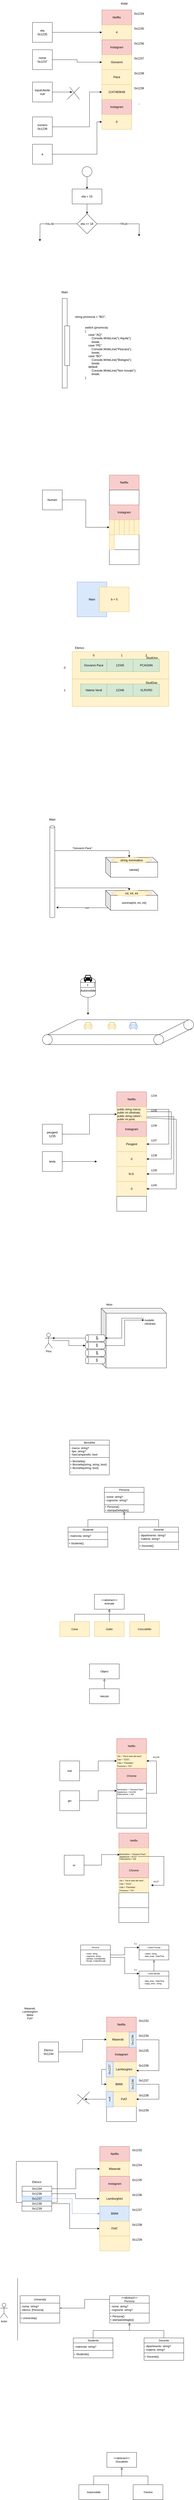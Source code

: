 <mxfile version="20.2.8" type="device"><diagram id="2psnPZudSZ1pEpwzcyfM" name="Pagina-1"><mxGraphModel dx="716" dy="442" grid="1" gridSize="10" guides="1" tooltips="1" connect="1" arrows="1" fold="1" page="1" pageScale="1" pageWidth="827" pageHeight="1169" math="0" shadow="0"><root><mxCell id="0"/><mxCell id="1" parent="0"/><mxCell id="3KIS9S7qjUf6mMkr2eS_-108" value="" style="ellipse;whiteSpace=wrap;html=1;aspect=fixed;" parent="1" vertex="1"><mxGeometry x="770" y="4160" width="40" height="40" as="geometry"/></mxCell><mxCell id="3KIS9S7qjUf6mMkr2eS_-78" value="" style="rounded=0;whiteSpace=wrap;html=1;fillColor=#fff2cc;strokeColor=#d6b656;" parent="1" vertex="1"><mxGeometry x="320" y="2790" width="390" height="110" as="geometry"/></mxCell><mxCell id="3KIS9S7qjUf6mMkr2eS_-77" value="" style="rounded=0;whiteSpace=wrap;html=1;fillColor=#fff2cc;strokeColor=#d6b656;" parent="1" vertex="1"><mxGeometry x="320" y="2680" width="390" height="110" as="geometry"/></mxCell><mxCell id="3KIS9S7qjUf6mMkr2eS_-41" value="Instagram" style="rounded=0;whiteSpace=wrap;html=1;fillColor=#f8cecc;strokeColor=#b85450;" parent="1" vertex="1"><mxGeometry x="440" y="460" width="120" height="60" as="geometry"/></mxCell><mxCell id="3KIS9S7qjUf6mMkr2eS_-1" value="Netflix" style="rounded=0;whiteSpace=wrap;html=1;fillColor=#f8cecc;strokeColor=#b85450;" parent="1" vertex="1"><mxGeometry x="440" y="100" width="120" height="60" as="geometry"/></mxCell><mxCell id="3KIS9S7qjUf6mMkr2eS_-2" value="4" style="rounded=0;whiteSpace=wrap;html=1;fillColor=#fff2cc;strokeColor=#d6b656;" parent="1" vertex="1"><mxGeometry x="440" y="160" width="120" height="60" as="geometry"/></mxCell><mxCell id="3KIS9S7qjUf6mMkr2eS_-3" value="Instagram" style="rounded=0;whiteSpace=wrap;html=1;fillColor=#f8cecc;strokeColor=#b85450;" parent="1" vertex="1"><mxGeometry x="440" y="220" width="120" height="60" as="geometry"/></mxCell><mxCell id="3KIS9S7qjUf6mMkr2eS_-4" value="Giovanni" style="rounded=0;whiteSpace=wrap;html=1;fillColor=#fff2cc;strokeColor=#d6b656;" parent="1" vertex="1"><mxGeometry x="440" y="280" width="120" height="60" as="geometry"/></mxCell><mxCell id="3KIS9S7qjUf6mMkr2eS_-5" value="Pace" style="rounded=0;whiteSpace=wrap;html=1;fillColor=#fff2cc;strokeColor=#d6b656;" parent="1" vertex="1"><mxGeometry x="440" y="340" width="120" height="60" as="geometry"/></mxCell><mxCell id="3KIS9S7qjUf6mMkr2eS_-6" value="2147483648" style="rounded=0;whiteSpace=wrap;html=1;fillColor=#fff2cc;strokeColor=#d6b656;" parent="1" vertex="1"><mxGeometry x="440" y="400" width="120" height="60" as="geometry"/></mxCell><mxCell id="3KIS9S7qjUf6mMkr2eS_-8" value="0" style="rounded=0;whiteSpace=wrap;html=1;fillColor=#fff2cc;strokeColor=#d6b656;" parent="1" vertex="1"><mxGeometry x="440" y="520" width="120" height="60" as="geometry"/></mxCell><mxCell id="3KIS9S7qjUf6mMkr2eS_-9" value="RAM" style="text;html=1;strokeColor=none;fillColor=none;align=center;verticalAlign=middle;whiteSpace=wrap;rounded=0;" parent="1" vertex="1"><mxGeometry x="500" y="60" width="60" height="30" as="geometry"/></mxCell><mxCell id="3KIS9S7qjUf6mMkr2eS_-11" style="edgeStyle=orthogonalEdgeStyle;rounded=0;orthogonalLoop=1;jettySize=auto;html=1;entryX=0;entryY=0.5;entryDx=0;entryDy=0;" parent="1" source="3KIS9S7qjUf6mMkr2eS_-10" target="3KIS9S7qjUf6mMkr2eS_-2" edge="1"><mxGeometry relative="1" as="geometry"/></mxCell><mxCell id="3KIS9S7qjUf6mMkr2eS_-10" value="eta&lt;br&gt;0x1235" style="whiteSpace=wrap;html=1;aspect=fixed;" parent="1" vertex="1"><mxGeometry x="160" y="150" width="80" height="80" as="geometry"/></mxCell><mxCell id="3KIS9S7qjUf6mMkr2eS_-13" style="edgeStyle=orthogonalEdgeStyle;rounded=0;orthogonalLoop=1;jettySize=auto;html=1;" parent="1" source="3KIS9S7qjUf6mMkr2eS_-12" target="3KIS9S7qjUf6mMkr2eS_-4" edge="1"><mxGeometry relative="1" as="geometry"/></mxCell><mxCell id="3KIS9S7qjUf6mMkr2eS_-12" value="nome&lt;br&gt;0x1237" style="whiteSpace=wrap;html=1;aspect=fixed;" parent="1" vertex="1"><mxGeometry x="160" y="260" width="80" height="80" as="geometry"/></mxCell><mxCell id="3KIS9S7qjUf6mMkr2eS_-15" style="edgeStyle=orthogonalEdgeStyle;rounded=0;orthogonalLoop=1;jettySize=auto;html=1;" parent="1" source="3KIS9S7qjUf6mMkr2eS_-14" edge="1"><mxGeometry relative="1" as="geometry"><mxPoint x="320" y="430" as="targetPoint"/></mxGeometry></mxCell><mxCell id="3KIS9S7qjUf6mMkr2eS_-14" value="inputUtente&lt;br&gt;null" style="whiteSpace=wrap;html=1;aspect=fixed;" parent="1" vertex="1"><mxGeometry x="160" y="390" width="80" height="80" as="geometry"/></mxCell><mxCell id="3KIS9S7qjUf6mMkr2eS_-16" value="0x1234" style="text;html=1;strokeColor=none;fillColor=none;align=center;verticalAlign=middle;whiteSpace=wrap;rounded=0;" parent="1" vertex="1"><mxGeometry x="560" y="100" width="60" height="30" as="geometry"/></mxCell><mxCell id="3KIS9S7qjUf6mMkr2eS_-17" value="0x1235" style="text;html=1;strokeColor=none;fillColor=none;align=center;verticalAlign=middle;whiteSpace=wrap;rounded=0;" parent="1" vertex="1"><mxGeometry x="560" y="160" width="60" height="30" as="geometry"/></mxCell><mxCell id="3KIS9S7qjUf6mMkr2eS_-18" value="0x1236" style="text;html=1;strokeColor=none;fillColor=none;align=center;verticalAlign=middle;whiteSpace=wrap;rounded=0;" parent="1" vertex="1"><mxGeometry x="560" y="220" width="60" height="30" as="geometry"/></mxCell><mxCell id="3KIS9S7qjUf6mMkr2eS_-19" value="0x1237" style="text;html=1;strokeColor=none;fillColor=none;align=center;verticalAlign=middle;whiteSpace=wrap;rounded=0;" parent="1" vertex="1"><mxGeometry x="560" y="280" width="60" height="30" as="geometry"/></mxCell><mxCell id="3KIS9S7qjUf6mMkr2eS_-20" value="0x1238" style="text;html=1;strokeColor=none;fillColor=none;align=center;verticalAlign=middle;whiteSpace=wrap;rounded=0;" parent="1" vertex="1"><mxGeometry x="560" y="340" width="60" height="30" as="geometry"/></mxCell><mxCell id="3KIS9S7qjUf6mMkr2eS_-21" value="0x1239" style="text;html=1;strokeColor=none;fillColor=none;align=center;verticalAlign=middle;whiteSpace=wrap;rounded=0;" parent="1" vertex="1"><mxGeometry x="560" y="400" width="60" height="30" as="geometry"/></mxCell><mxCell id="3KIS9S7qjUf6mMkr2eS_-24" value="" style="endArrow=none;html=1;rounded=0;" parent="1" edge="1"><mxGeometry width="50" height="50" relative="1" as="geometry"><mxPoint x="300" y="460" as="sourcePoint"/><mxPoint x="350" y="410" as="targetPoint"/></mxGeometry></mxCell><mxCell id="3KIS9S7qjUf6mMkr2eS_-25" value="" style="endArrow=none;html=1;rounded=0;" parent="1" edge="1"><mxGeometry width="50" height="50" relative="1" as="geometry"><mxPoint x="350" y="460" as="sourcePoint"/><mxPoint x="310" y="410" as="targetPoint"/></mxGeometry></mxCell><mxCell id="3KIS9S7qjUf6mMkr2eS_-30" style="edgeStyle=orthogonalEdgeStyle;rounded=0;orthogonalLoop=1;jettySize=auto;html=1;" parent="1" source="3KIS9S7qjUf6mMkr2eS_-26" target="3KIS9S7qjUf6mMkr2eS_-29" edge="1"><mxGeometry relative="1" as="geometry"/></mxCell><mxCell id="3KIS9S7qjUf6mMkr2eS_-26" value="" style="ellipse;whiteSpace=wrap;html=1;aspect=fixed;" parent="1" vertex="1"><mxGeometry x="360" y="730" width="40" height="40" as="geometry"/></mxCell><mxCell id="3KIS9S7qjUf6mMkr2eS_-32" style="edgeStyle=orthogonalEdgeStyle;rounded=0;orthogonalLoop=1;jettySize=auto;html=1;entryX=0.5;entryY=0;entryDx=0;entryDy=0;" parent="1" source="3KIS9S7qjUf6mMkr2eS_-29" target="3KIS9S7qjUf6mMkr2eS_-31" edge="1"><mxGeometry relative="1" as="geometry"/></mxCell><mxCell id="3KIS9S7qjUf6mMkr2eS_-29" value="eta = 15" style="rounded=0;whiteSpace=wrap;html=1;" parent="1" vertex="1"><mxGeometry x="320" y="820" width="120" height="60" as="geometry"/></mxCell><mxCell id="3KIS9S7qjUf6mMkr2eS_-33" style="edgeStyle=orthogonalEdgeStyle;rounded=0;orthogonalLoop=1;jettySize=auto;html=1;" parent="1" source="3KIS9S7qjUf6mMkr2eS_-31" edge="1"><mxGeometry relative="1" as="geometry"><mxPoint x="590" y="1010" as="targetPoint"/></mxGeometry></mxCell><mxCell id="3KIS9S7qjUf6mMkr2eS_-35" value="TRUE" style="edgeLabel;html=1;align=center;verticalAlign=middle;resizable=0;points=[];" parent="3KIS9S7qjUf6mMkr2eS_-33" vertex="1" connectable="0"><mxGeometry x="-0.021" relative="1" as="geometry"><mxPoint as="offset"/></mxGeometry></mxCell><mxCell id="3KIS9S7qjUf6mMkr2eS_-34" value="FALSE" style="edgeStyle=orthogonalEdgeStyle;rounded=0;orthogonalLoop=1;jettySize=auto;html=1;" parent="1" source="3KIS9S7qjUf6mMkr2eS_-31" edge="1"><mxGeometry relative="1" as="geometry"><mxPoint x="190" y="1030" as="targetPoint"/></mxGeometry></mxCell><mxCell id="3KIS9S7qjUf6mMkr2eS_-31" value="eta &amp;gt;= 18" style="rhombus;whiteSpace=wrap;html=1;" parent="1" vertex="1"><mxGeometry x="340" y="920" width="80" height="80" as="geometry"/></mxCell><mxCell id="3KIS9S7qjUf6mMkr2eS_-40" style="edgeStyle=orthogonalEdgeStyle;rounded=0;orthogonalLoop=1;jettySize=auto;html=1;entryX=0;entryY=0.5;entryDx=0;entryDy=0;" parent="1" source="3KIS9S7qjUf6mMkr2eS_-38" target="3KIS9S7qjUf6mMkr2eS_-6" edge="1"><mxGeometry relative="1" as="geometry"><Array as="points"><mxPoint x="390" y="570"/><mxPoint x="390" y="430"/></Array></mxGeometry></mxCell><mxCell id="3KIS9S7qjUf6mMkr2eS_-38" value="numero&lt;br&gt;0x1239" style="whiteSpace=wrap;html=1;aspect=fixed;" parent="1" vertex="1"><mxGeometry x="160" y="530" width="80" height="80" as="geometry"/></mxCell><mxCell id="3KIS9S7qjUf6mMkr2eS_-39" value="..." style="text;html=1;strokeColor=none;fillColor=none;align=center;verticalAlign=middle;whiteSpace=wrap;rounded=0;" parent="1" vertex="1"><mxGeometry x="560" y="460" width="60" height="30" as="geometry"/></mxCell><mxCell id="3KIS9S7qjUf6mMkr2eS_-43" style="edgeStyle=orthogonalEdgeStyle;rounded=0;orthogonalLoop=1;jettySize=auto;html=1;entryX=0;entryY=0.5;entryDx=0;entryDy=0;" parent="1" source="3KIS9S7qjUf6mMkr2eS_-42" target="3KIS9S7qjUf6mMkr2eS_-8" edge="1"><mxGeometry relative="1" as="geometry"><Array as="points"><mxPoint x="420" y="680"/><mxPoint x="420" y="550"/></Array></mxGeometry></mxCell><mxCell id="3KIS9S7qjUf6mMkr2eS_-42" value="a" style="whiteSpace=wrap;html=1;aspect=fixed;" parent="1" vertex="1"><mxGeometry x="160" y="640" width="80" height="80" as="geometry"/></mxCell><mxCell id="3KIS9S7qjUf6mMkr2eS_-44" value="" style="rounded=0;whiteSpace=wrap;html=1;" parent="1" vertex="1"><mxGeometry x="280" y="1260" width="20" height="360" as="geometry"/></mxCell><mxCell id="3KIS9S7qjUf6mMkr2eS_-45" value="Main" style="text;html=1;strokeColor=none;fillColor=none;align=center;verticalAlign=middle;whiteSpace=wrap;rounded=0;" parent="1" vertex="1"><mxGeometry x="260" y="1220" width="60" height="30" as="geometry"/></mxCell><mxCell id="3KIS9S7qjUf6mMkr2eS_-46" value="string provincia = &quot;BO&quot;;&#10;&#10;&#10;            switch (provincia)&#10;            {&#10;                case &quot;AQ&quot;:&#10;                    Console.WriteLine(&quot;L'Aquila&quot;);&#10;                    break;&#10;                case &quot;PE&quot;:&#10;                    Console.WriteLine(&quot;Pescara&quot;);&#10;                    break;&#10;                case &quot;BO&quot;:&#10;                    Console.WriteLine(&quot;Bologna&quot;);&#10;                    break;&#10;                default: &#10;                    Console.WriteLine(&quot;Non trovato&quot;);&#10;                    break;&#10;            }" style="text;whiteSpace=wrap;html=1;" parent="1" vertex="1"><mxGeometry x="330" y="1320" width="280" height="280" as="geometry"/></mxCell><mxCell id="3KIS9S7qjUf6mMkr2eS_-47" value="" style="rounded=0;whiteSpace=wrap;html=1;" parent="1" vertex="1"><mxGeometry x="290" y="1370" width="20" height="160" as="geometry"/></mxCell><mxCell id="3KIS9S7qjUf6mMkr2eS_-48" value="Netflix" style="rounded=0;whiteSpace=wrap;html=1;fillColor=#f8cecc;strokeColor=#b85450;" parent="1" vertex="1"><mxGeometry x="470" y="1970" width="120" height="60" as="geometry"/></mxCell><mxCell id="3KIS9S7qjUf6mMkr2eS_-49" value="" style="rounded=0;whiteSpace=wrap;html=1;" parent="1" vertex="1"><mxGeometry x="470" y="2030" width="120" height="60" as="geometry"/></mxCell><mxCell id="3KIS9S7qjUf6mMkr2eS_-50" value="Instagram" style="rounded=0;whiteSpace=wrap;html=1;fillColor=#f8cecc;strokeColor=#b85450;" parent="1" vertex="1"><mxGeometry x="470" y="2090" width="120" height="60" as="geometry"/></mxCell><mxCell id="3KIS9S7qjUf6mMkr2eS_-51" value="" style="rounded=0;whiteSpace=wrap;html=1;" parent="1" vertex="1"><mxGeometry x="470" y="2150" width="120" height="60" as="geometry"/></mxCell><mxCell id="3KIS9S7qjUf6mMkr2eS_-52" value="" style="rounded=0;whiteSpace=wrap;html=1;" parent="1" vertex="1"><mxGeometry x="470" y="2210" width="120" height="60" as="geometry"/></mxCell><mxCell id="3KIS9S7qjUf6mMkr2eS_-53" value="" style="rounded=0;whiteSpace=wrap;html=1;" parent="1" vertex="1"><mxGeometry x="470" y="2270" width="120" height="60" as="geometry"/></mxCell><mxCell id="3KIS9S7qjUf6mMkr2eS_-59" style="edgeStyle=orthogonalEdgeStyle;rounded=0;orthogonalLoop=1;jettySize=auto;html=1;entryX=0;entryY=0.5;entryDx=0;entryDy=0;" parent="1" source="3KIS9S7qjUf6mMkr2eS_-58" target="3KIS9S7qjUf6mMkr2eS_-60" edge="1"><mxGeometry relative="1" as="geometry"/></mxCell><mxCell id="3KIS9S7qjUf6mMkr2eS_-58" value="Numeri" style="whiteSpace=wrap;html=1;aspect=fixed;" parent="1" vertex="1"><mxGeometry x="200" y="2030" width="80" height="80" as="geometry"/></mxCell><mxCell id="3KIS9S7qjUf6mMkr2eS_-60" value="" style="rounded=0;whiteSpace=wrap;html=1;fillColor=#fff2cc;strokeColor=#d6b656;" parent="1" vertex="1"><mxGeometry x="470" y="2150" width="20" height="60" as="geometry"/></mxCell><mxCell id="3KIS9S7qjUf6mMkr2eS_-61" value="" style="rounded=0;whiteSpace=wrap;html=1;fillColor=#fff2cc;strokeColor=#d6b656;" parent="1" vertex="1"><mxGeometry x="490" y="2150" width="20" height="60" as="geometry"/></mxCell><mxCell id="3KIS9S7qjUf6mMkr2eS_-62" value="" style="rounded=0;whiteSpace=wrap;html=1;fillColor=#fff2cc;strokeColor=#d6b656;" parent="1" vertex="1"><mxGeometry x="510" y="2150" width="20" height="60" as="geometry"/></mxCell><mxCell id="3KIS9S7qjUf6mMkr2eS_-63" value="" style="rounded=0;whiteSpace=wrap;html=1;fillColor=#fff2cc;strokeColor=#d6b656;" parent="1" vertex="1"><mxGeometry x="530" y="2150" width="20" height="60" as="geometry"/></mxCell><mxCell id="3KIS9S7qjUf6mMkr2eS_-64" value="" style="rounded=0;whiteSpace=wrap;html=1;fillColor=#fff2cc;strokeColor=#d6b656;" parent="1" vertex="1"><mxGeometry x="550" y="2150" width="20" height="60" as="geometry"/></mxCell><mxCell id="3KIS9S7qjUf6mMkr2eS_-65" value="" style="rounded=0;whiteSpace=wrap;html=1;fillColor=#fff2cc;strokeColor=#d6b656;" parent="1" vertex="1"><mxGeometry x="570" y="2150" width="20" height="60" as="geometry"/></mxCell><mxCell id="3KIS9S7qjUf6mMkr2eS_-68" value="" style="rounded=0;whiteSpace=wrap;html=1;fillColor=#fff2cc;strokeColor=#d6b656;" parent="1" vertex="1"><mxGeometry x="470" y="2210" width="20" height="60" as="geometry"/></mxCell><mxCell id="3KIS9S7qjUf6mMkr2eS_-69" value="Main" style="rounded=0;whiteSpace=wrap;html=1;fillColor=#dae8fc;strokeColor=#6c8ebf;" parent="1" vertex="1"><mxGeometry x="340" y="2400" width="120" height="140" as="geometry"/></mxCell><mxCell id="3KIS9S7qjUf6mMkr2eS_-70" value="b = 5" style="rounded=0;whiteSpace=wrap;html=1;fillColor=#fff2cc;strokeColor=#d6b656;" parent="1" vertex="1"><mxGeometry x="430" y="2420" width="120" height="100" as="geometry"/></mxCell><mxCell id="3KIS9S7qjUf6mMkr2eS_-71" value="Giovanni Pace" style="rounded=0;whiteSpace=wrap;html=1;fillColor=#d5e8d4;strokeColor=#82b366;" parent="1" vertex="1"><mxGeometry x="354" y="2710" width="106" height="50" as="geometry"/></mxCell><mxCell id="3KIS9S7qjUf6mMkr2eS_-72" value="12345" style="rounded=0;whiteSpace=wrap;html=1;fillColor=#d5e8d4;strokeColor=#82b366;" parent="1" vertex="1"><mxGeometry x="460" y="2710" width="106" height="50" as="geometry"/></mxCell><mxCell id="3KIS9S7qjUf6mMkr2eS_-73" value="PCAGNN" style="rounded=0;whiteSpace=wrap;html=1;fillColor=#d5e8d4;strokeColor=#82b366;" parent="1" vertex="1"><mxGeometry x="566" y="2710" width="106" height="50" as="geometry"/></mxCell><mxCell id="3KIS9S7qjUf6mMkr2eS_-74" value="Valeria Verdi" style="rounded=0;whiteSpace=wrap;html=1;fillColor=#d5e8d4;strokeColor=#82b366;" parent="1" vertex="1"><mxGeometry x="354" y="2810" width="106" height="50" as="geometry"/></mxCell><mxCell id="3KIS9S7qjUf6mMkr2eS_-75" value="12346" style="rounded=0;whiteSpace=wrap;html=1;fillColor=#d5e8d4;strokeColor=#82b366;" parent="1" vertex="1"><mxGeometry x="460" y="2810" width="106" height="50" as="geometry"/></mxCell><mxCell id="3KIS9S7qjUf6mMkr2eS_-76" value="VLRVRD" style="rounded=0;whiteSpace=wrap;html=1;fillColor=#d5e8d4;strokeColor=#82b366;" parent="1" vertex="1"><mxGeometry x="566" y="2810" width="106" height="50" as="geometry"/></mxCell><mxCell id="3KIS9S7qjUf6mMkr2eS_-79" value="Elenco" style="text;html=1;strokeColor=none;fillColor=none;align=center;verticalAlign=middle;whiteSpace=wrap;rounded=0;" parent="1" vertex="1"><mxGeometry x="320" y="2650" width="60" height="30" as="geometry"/></mxCell><mxCell id="3KIS9S7qjUf6mMkr2eS_-80" value="StudUno" style="text;html=1;strokeColor=none;fillColor=none;align=center;verticalAlign=middle;whiteSpace=wrap;rounded=0;" parent="1" vertex="1"><mxGeometry x="612" y="2690" width="60" height="30" as="geometry"/></mxCell><mxCell id="3KIS9S7qjUf6mMkr2eS_-81" value="StudDue" style="text;html=1;strokeColor=none;fillColor=none;align=center;verticalAlign=middle;whiteSpace=wrap;rounded=0;" parent="1" vertex="1"><mxGeometry x="610" y="2790" width="60" height="30" as="geometry"/></mxCell><mxCell id="3KIS9S7qjUf6mMkr2eS_-84" value="1" style="text;html=1;strokeColor=none;fillColor=none;align=center;verticalAlign=middle;whiteSpace=wrap;rounded=0;" parent="1" vertex="1"><mxGeometry x="260" y="2820" width="60" height="30" as="geometry"/></mxCell><mxCell id="3KIS9S7qjUf6mMkr2eS_-85" value="0" style="text;html=1;strokeColor=none;fillColor=none;align=center;verticalAlign=middle;whiteSpace=wrap;rounded=0;" parent="1" vertex="1"><mxGeometry x="377" y="2680" width="60" height="30" as="geometry"/></mxCell><mxCell id="3KIS9S7qjUf6mMkr2eS_-86" value="1" style="text;html=1;strokeColor=none;fillColor=none;align=center;verticalAlign=middle;whiteSpace=wrap;rounded=0;" parent="1" vertex="1"><mxGeometry x="490" y="2680" width="60" height="30" as="geometry"/></mxCell><mxCell id="3KIS9S7qjUf6mMkr2eS_-87" value="2" style="text;html=1;strokeColor=none;fillColor=none;align=center;verticalAlign=middle;whiteSpace=wrap;rounded=0;" parent="1" vertex="1"><mxGeometry x="589" y="2680" width="60" height="30" as="geometry"/></mxCell><mxCell id="3KIS9S7qjUf6mMkr2eS_-88" value="0" style="text;html=1;strokeColor=none;fillColor=none;align=center;verticalAlign=middle;whiteSpace=wrap;rounded=0;" parent="1" vertex="1"><mxGeometry x="260" y="2730" width="60" height="30" as="geometry"/></mxCell><mxCell id="3KIS9S7qjUf6mMkr2eS_-89" value="saluta()" style="shape=cube;whiteSpace=wrap;html=1;boundedLbl=1;backgroundOutline=1;darkOpacity=0.05;darkOpacity2=0.1;" parent="1" vertex="1"><mxGeometry x="455" y="3507" width="210" height="80" as="geometry"/></mxCell><mxCell id="3KIS9S7qjUf6mMkr2eS_-90" value="" style="shape=cylinder3;whiteSpace=wrap;html=1;boundedLbl=1;backgroundOutline=1;size=4.5;" parent="1" vertex="1"><mxGeometry x="230" y="3380" width="20" height="370" as="geometry"/></mxCell><mxCell id="3KIS9S7qjUf6mMkr2eS_-91" value="Main" style="text;html=1;strokeColor=none;fillColor=none;align=center;verticalAlign=middle;whiteSpace=wrap;rounded=0;" parent="1" vertex="1"><mxGeometry x="210" y="3340" width="60" height="30" as="geometry"/></mxCell><mxCell id="3KIS9S7qjUf6mMkr2eS_-92" value="" style="endArrow=classic;html=1;rounded=0;entryX=0;entryY=0;entryDx=95;entryDy=0;entryPerimeter=0;" parent="1" target="3KIS9S7qjUf6mMkr2eS_-89" edge="1"><mxGeometry width="50" height="50" relative="1" as="geometry"><mxPoint x="250" y="3480" as="sourcePoint"/><mxPoint x="450" y="3480" as="targetPoint"/><Array as="points"><mxPoint x="550" y="3480"/></Array></mxGeometry></mxCell><mxCell id="3KIS9S7qjUf6mMkr2eS_-98" value="&quot;Giovanni Pace&quot;" style="edgeLabel;html=1;align=center;verticalAlign=middle;resizable=0;points=[];" parent="3KIS9S7qjUf6mMkr2eS_-92" vertex="1" connectable="0"><mxGeometry x="-0.367" y="-1" relative="1" as="geometry"><mxPoint x="7" y="-11" as="offset"/></mxGeometry></mxCell><mxCell id="3KIS9S7qjUf6mMkr2eS_-97" value="string nominativo" style="ellipse;whiteSpace=wrap;html=1;fillColor=#fff2cc;strokeColor=#d6b656;" parent="1" vertex="1"><mxGeometry x="480" y="3507" width="160" height="23" as="geometry"/></mxCell><mxCell id="3KIS9S7qjUf6mMkr2eS_-99" value="somma(int, int, int)" style="shape=cube;whiteSpace=wrap;html=1;boundedLbl=1;backgroundOutline=1;darkOpacity=0.05;darkOpacity2=0.1;" parent="1" vertex="1"><mxGeometry x="455" y="3640" width="210" height="80" as="geometry"/></mxCell><mxCell id="3KIS9S7qjUf6mMkr2eS_-100" value="" style="endArrow=classic;html=1;rounded=0;entryX=0;entryY=0;entryDx=95;entryDy=0;entryPerimeter=0;" parent="1" target="3KIS9S7qjUf6mMkr2eS_-99" edge="1"><mxGeometry width="50" height="50" relative="1" as="geometry"><mxPoint x="250" y="3630" as="sourcePoint"/><mxPoint x="300" y="3580" as="targetPoint"/><Array as="points"><mxPoint x="550" y="3630"/></Array></mxGeometry></mxCell><mxCell id="3KIS9S7qjUf6mMkr2eS_-101" value="int, int, int" style="ellipse;whiteSpace=wrap;html=1;fillColor=#fff2cc;strokeColor=#d6b656;" parent="1" vertex="1"><mxGeometry x="480" y="3640" width="160" height="23" as="geometry"/></mxCell><mxCell id="3KIS9S7qjUf6mMkr2eS_-102" value="" style="endArrow=classic;html=1;rounded=0;exitX=0;exitY=0;exitDx=10;exitDy=70;exitPerimeter=0;entryX=1.283;entryY=0.888;entryDx=0;entryDy=0;entryPerimeter=0;" parent="1" source="3KIS9S7qjUf6mMkr2eS_-99" target="3KIS9S7qjUf6mMkr2eS_-90" edge="1"><mxGeometry width="50" height="50" relative="1" as="geometry"><mxPoint x="290" y="3710" as="sourcePoint"/><mxPoint x="340" y="3660" as="targetPoint"/></mxGeometry></mxCell><mxCell id="3KIS9S7qjUf6mMkr2eS_-103" value="int" style="edgeLabel;html=1;align=center;verticalAlign=middle;resizable=0;points=[];" parent="3KIS9S7qjUf6mMkr2eS_-102" vertex="1" connectable="0"><mxGeometry x="-0.189" relative="1" as="geometry"><mxPoint as="offset"/></mxGeometry></mxCell><mxCell id="3KIS9S7qjUf6mMkr2eS_-329" style="edgeStyle=orthogonalEdgeStyle;rounded=0;orthogonalLoop=1;jettySize=auto;html=1;fontSize=11;endArrow=classic;endFill=1;" parent="1" source="3KIS9S7qjUf6mMkr2eS_-104" edge="1"><mxGeometry relative="1" as="geometry"><mxPoint x="384" y="4140" as="targetPoint"/></mxGeometry></mxCell><mxCell id="3KIS9S7qjUf6mMkr2eS_-104" value="Automobile" style="shape=cylinder3;whiteSpace=wrap;html=1;boundedLbl=1;backgroundOutline=1;size=15;" parent="1" vertex="1"><mxGeometry x="354" y="3990" width="60" height="80" as="geometry"/></mxCell><mxCell id="3KIS9S7qjUf6mMkr2eS_-105" value="" style="shape=parallelogram;perimeter=parallelogramPerimeter;whiteSpace=wrap;html=1;fixedSize=1;size=120.0;" parent="1" vertex="1"><mxGeometry x="220" y="4160" width="570" height="60" as="geometry"/></mxCell><mxCell id="3KIS9S7qjUf6mMkr2eS_-106" value="" style="ellipse;whiteSpace=wrap;html=1;aspect=fixed;" parent="1" vertex="1"><mxGeometry x="200" y="4220" width="40" height="40" as="geometry"/></mxCell><mxCell id="3KIS9S7qjUf6mMkr2eS_-107" value="" style="ellipse;whiteSpace=wrap;html=1;aspect=fixed;" parent="1" vertex="1"><mxGeometry x="649" y="4220" width="40" height="40" as="geometry"/></mxCell><mxCell id="3KIS9S7qjUf6mMkr2eS_-109" value="" style="endArrow=none;html=1;rounded=0;entryX=0.5;entryY=1;entryDx=0;entryDy=0;" parent="1" target="3KIS9S7qjUf6mMkr2eS_-107" edge="1"><mxGeometry width="50" height="50" relative="1" as="geometry"><mxPoint x="220" y="4260" as="sourcePoint"/><mxPoint x="270" y="4210" as="targetPoint"/></mxGeometry></mxCell><mxCell id="3KIS9S7qjUf6mMkr2eS_-110" value="" style="endArrow=none;html=1;rounded=0;entryX=1;entryY=1;entryDx=0;entryDy=0;exitX=1;exitY=1;exitDx=0;exitDy=0;" parent="1" source="3KIS9S7qjUf6mMkr2eS_-107" target="3KIS9S7qjUf6mMkr2eS_-108" edge="1"><mxGeometry width="50" height="50" relative="1" as="geometry"><mxPoint x="230.0" y="4270" as="sourcePoint"/><mxPoint x="679" y="4270" as="targetPoint"/></mxGeometry></mxCell><mxCell id="3KIS9S7qjUf6mMkr2eS_-111" value="" style="shape=mxgraph.signs.transportation.car_4;html=1;pointerEvents=1;fillColor=#000000;strokeColor=none;verticalLabelPosition=bottom;verticalAlign=top;align=center;" parent="1" vertex="1"><mxGeometry x="367.5" y="3980" width="33" height="30" as="geometry"/></mxCell><mxCell id="3KIS9S7qjUf6mMkr2eS_-112" value="" style="shape=mxgraph.signs.transportation.car_4;html=1;pointerEvents=1;fillColor=#dae8fc;strokeColor=#6c8ebf;verticalLabelPosition=bottom;verticalAlign=top;align=center;" parent="1" vertex="1"><mxGeometry x="550.5" y="4170" width="33" height="30" as="geometry"/></mxCell><mxCell id="3KIS9S7qjUf6mMkr2eS_-113" value="" style="shape=mxgraph.signs.transportation.car_4;html=1;pointerEvents=1;fillColor=#fff2cc;strokeColor=#d6b656;verticalLabelPosition=bottom;verticalAlign=top;align=center;" parent="1" vertex="1"><mxGeometry x="464" y="4170" width="33" height="30" as="geometry"/></mxCell><mxCell id="3KIS9S7qjUf6mMkr2eS_-114" value="Netflix" style="rounded=0;whiteSpace=wrap;html=1;fillColor=#f8cecc;strokeColor=#b85450;" parent="1" vertex="1"><mxGeometry x="500" y="4450" width="120" height="60" as="geometry"/></mxCell><mxCell id="3KIS9S7qjUf6mMkr2eS_-115" value="&lt;div style=&quot;font-size: 11px;&quot;&gt;&lt;font style=&quot;font-size: 11px;&quot;&gt;public string marca;&lt;/font&gt;&lt;/div&gt;&lt;div style=&quot;font-size: 11px;&quot;&gt;&lt;font style=&quot;font-size: 11px;&quot;&gt;public int cilindrata;&lt;/font&gt;&lt;/div&gt;&lt;div style=&quot;font-size: 11px;&quot;&gt;&lt;font style=&quot;font-size: 11px;&quot;&gt;public string colore&quot;;&lt;/font&gt;&lt;/div&gt;&lt;div style=&quot;font-size: 11px;&quot;&gt;&lt;font style=&quot;font-size: 11px;&quot;&gt;public int posti;&lt;/font&gt;&lt;/div&gt;" style="rounded=0;whiteSpace=wrap;html=1;fillColor=#fff2cc;strokeColor=#d6b656;align=left;" parent="1" vertex="1"><mxGeometry x="500" y="4510" width="120" height="60" as="geometry"/></mxCell><mxCell id="3KIS9S7qjUf6mMkr2eS_-116" value="Instagram" style="rounded=0;whiteSpace=wrap;html=1;fillColor=#f8cecc;strokeColor=#b85450;" parent="1" vertex="1"><mxGeometry x="500" y="4570" width="120" height="60" as="geometry"/></mxCell><mxCell id="3KIS9S7qjUf6mMkr2eS_-117" value="Peugeot" style="rounded=0;whiteSpace=wrap;html=1;fillColor=#fff2cc;strokeColor=#d6b656;" parent="1" vertex="1"><mxGeometry x="500" y="4630" width="120" height="60" as="geometry"/></mxCell><mxCell id="3KIS9S7qjUf6mMkr2eS_-118" value="0" style="rounded=0;whiteSpace=wrap;html=1;fillColor=#fff2cc;strokeColor=#d6b656;" parent="1" vertex="1"><mxGeometry x="500" y="4690" width="120" height="60" as="geometry"/></mxCell><mxCell id="3KIS9S7qjUf6mMkr2eS_-119" value="N.D." style="rounded=0;whiteSpace=wrap;html=1;fillColor=#fff2cc;strokeColor=#d6b656;" parent="1" vertex="1"><mxGeometry x="500" y="4750" width="120" height="60" as="geometry"/></mxCell><mxCell id="3KIS9S7qjUf6mMkr2eS_-128" style="edgeStyle=orthogonalEdgeStyle;rounded=0;orthogonalLoop=1;jettySize=auto;html=1;entryX=0;entryY=0.5;entryDx=0;entryDy=0;" parent="1" source="3KIS9S7qjUf6mMkr2eS_-127" target="3KIS9S7qjUf6mMkr2eS_-115" edge="1"><mxGeometry relative="1" as="geometry"/></mxCell><mxCell id="3KIS9S7qjUf6mMkr2eS_-127" value="peugeot&lt;br&gt;1235" style="whiteSpace=wrap;html=1;aspect=fixed;" parent="1" vertex="1"><mxGeometry x="200" y="4580" width="80" height="80" as="geometry"/></mxCell><mxCell id="3KIS9S7qjUf6mMkr2eS_-129" value="1234" style="text;html=1;strokeColor=none;fillColor=none;align=center;verticalAlign=middle;whiteSpace=wrap;rounded=0;fontSize=11;" parent="1" vertex="1"><mxGeometry x="620" y="4450" width="60" height="30" as="geometry"/></mxCell><mxCell id="3KIS9S7qjUf6mMkr2eS_-130" value="1235" style="text;html=1;strokeColor=none;fillColor=none;align=center;verticalAlign=middle;whiteSpace=wrap;rounded=0;fontSize=11;" parent="1" vertex="1"><mxGeometry x="620" y="4510" width="60" height="30" as="geometry"/></mxCell><mxCell id="3KIS9S7qjUf6mMkr2eS_-131" value="1236" style="text;html=1;strokeColor=none;fillColor=none;align=center;verticalAlign=middle;whiteSpace=wrap;rounded=0;fontSize=11;" parent="1" vertex="1"><mxGeometry x="620" y="4570" width="60" height="30" as="geometry"/></mxCell><mxCell id="3KIS9S7qjUf6mMkr2eS_-132" value="1237" style="text;html=1;strokeColor=none;fillColor=none;align=center;verticalAlign=middle;whiteSpace=wrap;rounded=0;fontSize=11;" parent="1" vertex="1"><mxGeometry x="620" y="4630" width="60" height="30" as="geometry"/></mxCell><mxCell id="3KIS9S7qjUf6mMkr2eS_-133" value="1238" style="text;html=1;strokeColor=none;fillColor=none;align=center;verticalAlign=middle;whiteSpace=wrap;rounded=0;fontSize=11;" parent="1" vertex="1"><mxGeometry x="620" y="4690" width="60" height="30" as="geometry"/></mxCell><mxCell id="3KIS9S7qjUf6mMkr2eS_-134" value="1239" style="text;html=1;strokeColor=none;fillColor=none;align=center;verticalAlign=middle;whiteSpace=wrap;rounded=0;fontSize=11;" parent="1" vertex="1"><mxGeometry x="620" y="4750" width="60" height="30" as="geometry"/></mxCell><mxCell id="3KIS9S7qjUf6mMkr2eS_-135" value="0" style="rounded=0;whiteSpace=wrap;html=1;fillColor=#fff2cc;strokeColor=#d6b656;" parent="1" vertex="1"><mxGeometry x="500" y="4810" width="120" height="60" as="geometry"/></mxCell><mxCell id="3KIS9S7qjUf6mMkr2eS_-136" value="1240" style="text;html=1;strokeColor=none;fillColor=none;align=center;verticalAlign=middle;whiteSpace=wrap;rounded=0;fontSize=11;" parent="1" vertex="1"><mxGeometry x="620" y="4810" width="60" height="30" as="geometry"/></mxCell><mxCell id="3KIS9S7qjUf6mMkr2eS_-137" value="" style="endArrow=classic;html=1;rounded=0;fontSize=11;entryX=1;entryY=0.5;entryDx=0;entryDy=0;" parent="1" target="3KIS9S7qjUf6mMkr2eS_-117" edge="1"><mxGeometry width="50" height="50" relative="1" as="geometry"><mxPoint x="620" y="4520" as="sourcePoint"/><mxPoint x="670" y="4470" as="targetPoint"/><Array as="points"><mxPoint x="710" y="4520"/><mxPoint x="710" y="4660"/></Array></mxGeometry></mxCell><mxCell id="3KIS9S7qjUf6mMkr2eS_-138" value="" style="endArrow=classic;html=1;rounded=0;fontSize=11;entryX=0;entryY=1;entryDx=0;entryDy=0;" parent="1" target="3KIS9S7qjUf6mMkr2eS_-133" edge="1"><mxGeometry width="50" height="50" relative="1" as="geometry"><mxPoint x="621" y="4530" as="sourcePoint"/><mxPoint x="621" y="4670" as="targetPoint"/><Array as="points"><mxPoint x="720" y="4530"/><mxPoint x="720" y="4720"/></Array></mxGeometry></mxCell><mxCell id="3KIS9S7qjUf6mMkr2eS_-139" value="" style="endArrow=classic;html=1;rounded=0;fontSize=11;entryX=0;entryY=1;entryDx=0;entryDy=0;" parent="1" target="3KIS9S7qjUf6mMkr2eS_-134" edge="1"><mxGeometry width="50" height="50" relative="1" as="geometry"><mxPoint x="621" y="4550" as="sourcePoint"/><mxPoint x="620" y="4740" as="targetPoint"/><Array as="points"><mxPoint x="730" y="4550"/><mxPoint x="730" y="4780"/></Array></mxGeometry></mxCell><mxCell id="3KIS9S7qjUf6mMkr2eS_-140" value="" style="endArrow=classic;html=1;rounded=0;fontSize=11;entryX=0;entryY=1;entryDx=0;entryDy=0;exitX=1;exitY=0.75;exitDx=0;exitDy=0;" parent="1" source="3KIS9S7qjUf6mMkr2eS_-115" target="3KIS9S7qjUf6mMkr2eS_-136" edge="1"><mxGeometry width="50" height="50" relative="1" as="geometry"><mxPoint x="621" y="4570" as="sourcePoint"/><mxPoint x="620" y="4800" as="targetPoint"/><Array as="points"><mxPoint x="740" y="4560"/><mxPoint x="740" y="4840"/></Array></mxGeometry></mxCell><mxCell id="3KIS9S7qjUf6mMkr2eS_-142" style="edgeStyle=orthogonalEdgeStyle;rounded=0;orthogonalLoop=1;jettySize=auto;html=1;fontSize=11;" parent="1" source="3KIS9S7qjUf6mMkr2eS_-141" edge="1"><mxGeometry relative="1" as="geometry"><mxPoint x="420" y="4730" as="targetPoint"/></mxGeometry></mxCell><mxCell id="3KIS9S7qjUf6mMkr2eS_-141" value="tesla" style="whiteSpace=wrap;html=1;aspect=fixed;" parent="1" vertex="1"><mxGeometry x="200" y="4690" width="80" height="80" as="geometry"/></mxCell><mxCell id="3KIS9S7qjUf6mMkr2eS_-146" value="&lt;div style=&quot;text-align: left; font-size: 11px;&quot;&gt;&lt;br&gt;&lt;/div&gt;" style="rounded=0;whiteSpace=wrap;html=1;" parent="1" vertex="1"><mxGeometry x="500" y="4870" width="120" height="60" as="geometry"/></mxCell><mxCell id="3KIS9S7qjUf6mMkr2eS_-147" value="" style="shape=cube;whiteSpace=wrap;html=1;boundedLbl=1;backgroundOutline=1;darkOpacity=0.05;darkOpacity2=0.1;fontSize=11;" parent="1" vertex="1"><mxGeometry x="437" y="5320" width="263" height="240" as="geometry"/></mxCell><mxCell id="3KIS9S7qjUf6mMkr2eS_-159" style="edgeStyle=orthogonalEdgeStyle;rounded=0;orthogonalLoop=1;jettySize=auto;html=1;entryX=0.5;entryY=1;entryDx=0;entryDy=0;entryPerimeter=0;fontSize=11;" parent="1" source="3KIS9S7qjUf6mMkr2eS_-148" target="3KIS9S7qjUf6mMkr2eS_-152" edge="1"><mxGeometry relative="1" as="geometry"><Array as="points"><mxPoint x="520" y="5360"/><mxPoint x="520" y="5440"/></Array></mxGeometry></mxCell><mxCell id="3KIS9S7qjUf6mMkr2eS_-148" value="modello&lt;br&gt;&lt;div style=&quot;&quot;&gt;&lt;span style=&quot;background-color: initial;&quot;&gt;cilindrata&lt;/span&gt;&lt;/div&gt;" style="text;html=1;strokeColor=none;fillColor=none;align=left;verticalAlign=middle;whiteSpace=wrap;rounded=0;fontSize=11;" parent="1" vertex="1"><mxGeometry x="610" y="5360" width="60" height="30" as="geometry"/></mxCell><mxCell id="3KIS9S7qjUf6mMkr2eS_-156" style="edgeStyle=orthogonalEdgeStyle;rounded=0;orthogonalLoop=1;jettySize=auto;html=1;entryX=0.5;entryY=0;entryDx=0;entryDy=0;entryPerimeter=0;fontSize=11;" parent="1" source="3KIS9S7qjUf6mMkr2eS_-149" target="3KIS9S7qjUf6mMkr2eS_-153" edge="1"><mxGeometry relative="1" as="geometry"/></mxCell><mxCell id="3KIS9S7qjUf6mMkr2eS_-149" value="Pino" style="shape=umlActor;verticalLabelPosition=bottom;verticalAlign=top;html=1;outlineConnect=0;fontSize=11;" parent="1" vertex="1"><mxGeometry x="210" y="5420" width="30" height="60" as="geometry"/></mxCell><mxCell id="3KIS9S7qjUf6mMkr2eS_-160" style="edgeStyle=orthogonalEdgeStyle;rounded=0;orthogonalLoop=1;jettySize=auto;html=1;entryX=1;entryY=0.333;entryDx=0;entryDy=0;entryPerimeter=0;fontSize=11;" parent="1" source="3KIS9S7qjUf6mMkr2eS_-152" target="3KIS9S7qjUf6mMkr2eS_-149" edge="1"><mxGeometry relative="1" as="geometry"/></mxCell><mxCell id="3KIS9S7qjUf6mMkr2eS_-152" value="get" style="shape=cylinder3;whiteSpace=wrap;html=1;boundedLbl=1;backgroundOutline=1;size=6.611;fontSize=11;rotation=-90;" parent="1" vertex="1"><mxGeometry x="400" y="5400" width="26.5" height="80" as="geometry"/></mxCell><mxCell id="3KIS9S7qjUf6mMkr2eS_-157" style="edgeStyle=orthogonalEdgeStyle;rounded=0;orthogonalLoop=1;jettySize=auto;html=1;entryX=0;entryY=0.25;entryDx=0;entryDy=0;fontSize=11;" parent="1" source="3KIS9S7qjUf6mMkr2eS_-153" target="3KIS9S7qjUf6mMkr2eS_-148" edge="1"><mxGeometry relative="1" as="geometry"/></mxCell><mxCell id="3KIS9S7qjUf6mMkr2eS_-153" value="set" style="shape=cylinder3;whiteSpace=wrap;html=1;boundedLbl=1;backgroundOutline=1;size=6.611;fontSize=11;rotation=-90;" parent="1" vertex="1"><mxGeometry x="400" y="5430" width="26.5" height="80" as="geometry"/></mxCell><mxCell id="3KIS9S7qjUf6mMkr2eS_-154" value="get" style="shape=cylinder3;whiteSpace=wrap;html=1;boundedLbl=1;backgroundOutline=1;size=6.611;fontSize=11;rotation=-90;" parent="1" vertex="1"><mxGeometry x="400" y="5460" width="26.5" height="80" as="geometry"/></mxCell><mxCell id="3KIS9S7qjUf6mMkr2eS_-155" value="set" style="shape=cylinder3;whiteSpace=wrap;html=1;boundedLbl=1;backgroundOutline=1;size=6.611;fontSize=11;rotation=-90;" parent="1" vertex="1"><mxGeometry x="400" y="5490" width="26.5" height="80" as="geometry"/></mxCell><mxCell id="3KIS9S7qjUf6mMkr2eS_-161" value="Moto" style="text;html=1;strokeColor=none;fillColor=none;align=center;verticalAlign=middle;whiteSpace=wrap;rounded=0;fontSize=11;" parent="1" vertex="1"><mxGeometry x="440" y="5290" width="60" height="30" as="geometry"/></mxCell><mxCell id="3KIS9S7qjUf6mMkr2eS_-162" value="Bicicletta" style="rounded=0;whiteSpace=wrap;html=1;fontSize=11;" parent="1" vertex="1"><mxGeometry x="310" y="5850" width="160" height="20" as="geometry"/></mxCell><mxCell id="3KIS9S7qjUf6mMkr2eS_-163" value="- marca: string?&lt;br&gt;- tipo: string?&lt;br&gt;- hasCampanello: bool" style="rounded=0;whiteSpace=wrap;html=1;fontSize=11;align=left;" parent="1" vertex="1"><mxGeometry x="310" y="5870" width="160" height="50" as="geometry"/></mxCell><mxCell id="3KIS9S7qjUf6mMkr2eS_-164" value="+ Bicicletta()&lt;br&gt;+ Bicicletta(string, string, bool)&lt;br&gt;+ Bicicletta(string, bool)&lt;br&gt;..." style="rounded=0;whiteSpace=wrap;html=1;fontSize=11;align=left;" parent="1" vertex="1"><mxGeometry x="310" y="5920" width="160" height="70" as="geometry"/></mxCell><mxCell id="3KIS9S7qjUf6mMkr2eS_-174" style="edgeStyle=orthogonalEdgeStyle;rounded=0;orthogonalLoop=1;jettySize=auto;html=1;entryX=0.5;entryY=1;entryDx=0;entryDy=0;fontSize=11;endArrow=block;endFill=0;" parent="1" source="3KIS9S7qjUf6mMkr2eS_-165" target="3KIS9S7qjUf6mMkr2eS_-173" edge="1"><mxGeometry relative="1" as="geometry"/></mxCell><mxCell id="3KIS9S7qjUf6mMkr2eS_-165" value="Studente" style="rounded=0;whiteSpace=wrap;html=1;fontSize=11;" parent="1" vertex="1"><mxGeometry x="303.5" y="6200" width="160" height="20" as="geometry"/></mxCell><mxCell id="3KIS9S7qjUf6mMkr2eS_-166" value="- matricola: string?" style="rounded=0;whiteSpace=wrap;html=1;fontSize=11;align=left;" parent="1" vertex="1"><mxGeometry x="303.5" y="6220" width="160" height="30" as="geometry"/></mxCell><mxCell id="3KIS9S7qjUf6mMkr2eS_-167" value="+ Studente()" style="rounded=0;whiteSpace=wrap;html=1;fontSize=11;align=left;" parent="1" vertex="1"><mxGeometry x="304" y="6250" width="160" height="30" as="geometry"/></mxCell><mxCell id="3KIS9S7qjUf6mMkr2eS_-175" style="edgeStyle=orthogonalEdgeStyle;rounded=0;orthogonalLoop=1;jettySize=auto;html=1;entryX=0.5;entryY=1;entryDx=0;entryDy=0;fontSize=11;endArrow=block;endFill=0;" parent="1" source="3KIS9S7qjUf6mMkr2eS_-168" target="3KIS9S7qjUf6mMkr2eS_-173" edge="1"><mxGeometry relative="1" as="geometry"/></mxCell><mxCell id="3KIS9S7qjUf6mMkr2eS_-168" value="Docente" style="rounded=0;whiteSpace=wrap;html=1;fontSize=11;" parent="1" vertex="1"><mxGeometry x="589" y="6200" width="160" height="20" as="geometry"/></mxCell><mxCell id="3KIS9S7qjUf6mMkr2eS_-169" value="- dipartimento: string?&lt;br&gt;- materia: string?" style="rounded=0;whiteSpace=wrap;html=1;fontSize=11;align=left;" parent="1" vertex="1"><mxGeometry x="589" y="6220" width="160" height="40" as="geometry"/></mxCell><mxCell id="3KIS9S7qjUf6mMkr2eS_-170" value="+ Docente()" style="rounded=0;whiteSpace=wrap;html=1;fontSize=11;align=left;" parent="1" vertex="1"><mxGeometry x="589" y="6260" width="160" height="30" as="geometry"/></mxCell><mxCell id="3KIS9S7qjUf6mMkr2eS_-171" value="Persona" style="rounded=0;whiteSpace=wrap;html=1;fontSize=11;" parent="1" vertex="1"><mxGeometry x="450" y="6040" width="160" height="20" as="geometry"/></mxCell><mxCell id="3KIS9S7qjUf6mMkr2eS_-172" value="- nome: string?&lt;br&gt;- cognome: string?" style="rounded=0;whiteSpace=wrap;html=1;fontSize=11;align=left;" parent="1" vertex="1"><mxGeometry x="450" y="6060" width="160" height="50" as="geometry"/></mxCell><mxCell id="3KIS9S7qjUf6mMkr2eS_-173" value="+ Persona()&lt;br&gt;+ stampaDettaglio()" style="rounded=0;whiteSpace=wrap;html=1;fontSize=11;align=left;" parent="1" vertex="1"><mxGeometry x="450" y="6110" width="160" height="30" as="geometry"/></mxCell><mxCell id="3KIS9S7qjUf6mMkr2eS_-176" value="&amp;lt;&amp;lt;abstract&amp;gt;&amp;gt;&lt;br&gt;Animale" style="rounded=0;whiteSpace=wrap;html=1;fontSize=11;" parent="1" vertex="1"><mxGeometry x="410" y="6470" width="120" height="60" as="geometry"/></mxCell><mxCell id="3KIS9S7qjUf6mMkr2eS_-181" style="edgeStyle=orthogonalEdgeStyle;rounded=0;orthogonalLoop=1;jettySize=auto;html=1;entryX=0.5;entryY=1;entryDx=0;entryDy=0;fontSize=11;endArrow=block;endFill=0;" parent="1" source="3KIS9S7qjUf6mMkr2eS_-177" target="3KIS9S7qjUf6mMkr2eS_-176" edge="1"><mxGeometry relative="1" as="geometry"><Array as="points"><mxPoint x="330" y="6550"/><mxPoint x="470" y="6550"/></Array></mxGeometry></mxCell><mxCell id="3KIS9S7qjUf6mMkr2eS_-177" value="Cane" style="rounded=0;whiteSpace=wrap;html=1;fontSize=11;fillColor=#fff2cc;strokeColor=#d6b656;" parent="1" vertex="1"><mxGeometry x="270" y="6580" width="120" height="60" as="geometry"/></mxCell><mxCell id="3KIS9S7qjUf6mMkr2eS_-182" style="edgeStyle=orthogonalEdgeStyle;rounded=0;orthogonalLoop=1;jettySize=auto;html=1;fontSize=11;endArrow=block;endFill=0;" parent="1" source="3KIS9S7qjUf6mMkr2eS_-179" edge="1"><mxGeometry relative="1" as="geometry"><mxPoint x="470" y="6530" as="targetPoint"/></mxGeometry></mxCell><mxCell id="3KIS9S7qjUf6mMkr2eS_-179" value="Gatto" style="rounded=0;whiteSpace=wrap;html=1;fontSize=11;fillColor=#fff2cc;strokeColor=#d6b656;" parent="1" vertex="1"><mxGeometry x="410" y="6580" width="120" height="60" as="geometry"/></mxCell><mxCell id="3KIS9S7qjUf6mMkr2eS_-183" style="edgeStyle=orthogonalEdgeStyle;rounded=0;orthogonalLoop=1;jettySize=auto;html=1;entryX=0.5;entryY=1;entryDx=0;entryDy=0;fontSize=11;endArrow=block;endFill=0;" parent="1" source="3KIS9S7qjUf6mMkr2eS_-180" target="3KIS9S7qjUf6mMkr2eS_-176" edge="1"><mxGeometry relative="1" as="geometry"><Array as="points"><mxPoint x="612" y="6550"/><mxPoint x="470" y="6550"/></Array></mxGeometry></mxCell><mxCell id="3KIS9S7qjUf6mMkr2eS_-180" value="Coccodrillo" style="rounded=0;whiteSpace=wrap;html=1;fontSize=11;fillColor=#fff2cc;strokeColor=#d6b656;" parent="1" vertex="1"><mxGeometry x="552" y="6580" width="120" height="60" as="geometry"/></mxCell><mxCell id="3KIS9S7qjUf6mMkr2eS_-185" style="edgeStyle=orthogonalEdgeStyle;rounded=0;orthogonalLoop=1;jettySize=auto;html=1;fontSize=11;endArrow=block;endFill=0;" parent="1" source="3KIS9S7qjUf6mMkr2eS_-184" edge="1"><mxGeometry relative="1" as="geometry"><mxPoint x="450" y="6810" as="targetPoint"/></mxGeometry></mxCell><mxCell id="3KIS9S7qjUf6mMkr2eS_-184" value="Veicolo" style="rounded=0;whiteSpace=wrap;html=1;fontSize=11;" parent="1" vertex="1"><mxGeometry x="390" y="6850" width="120" height="60" as="geometry"/></mxCell><mxCell id="3KIS9S7qjUf6mMkr2eS_-186" value="Object" style="rounded=0;whiteSpace=wrap;html=1;fontSize=11;" parent="1" vertex="1"><mxGeometry x="390" y="6750" width="120" height="60" as="geometry"/></mxCell><mxCell id="3KIS9S7qjUf6mMkr2eS_-187" value="Netflix" style="rounded=0;whiteSpace=wrap;html=1;fontSize=11;fillColor=#f8cecc;strokeColor=#b85450;" parent="1" vertex="1"><mxGeometry x="500" y="7050" width="120" height="60" as="geometry"/></mxCell><mxCell id="3KIS9S7qjUf6mMkr2eS_-188" value="&lt;font style=&quot;font-size: 8px;&quot;&gt;Via = &quot;Via le mani dal naso&quot;,&lt;br&gt;Cap = &quot;11111&quot;,&lt;br&gt;Citta = &quot;Farindola&quot;,&lt;br&gt;Provincia = &quot;CH&quot;&lt;/font&gt;" style="rounded=0;whiteSpace=wrap;html=1;fontSize=11;fillColor=#fff2cc;strokeColor=#d6b656;align=left;" parent="1" vertex="1"><mxGeometry x="500" y="7110" width="120" height="60" as="geometry"/></mxCell><mxCell id="3KIS9S7qjUf6mMkr2eS_-189" value="Chrome" style="rounded=0;whiteSpace=wrap;html=1;fontSize=11;fillColor=#f8cecc;strokeColor=#b85450;" parent="1" vertex="1"><mxGeometry x="500" y="7170" width="120" height="60" as="geometry"/></mxCell><mxCell id="3KIS9S7qjUf6mMkr2eS_-190" value="&lt;div style=&quot;font-size: 8px;&quot;&gt;&lt;font style=&quot;font-size: 8px;&quot;&gt;&lt;br&gt;&lt;/font&gt;&lt;/div&gt;&lt;div style=&quot;font-size: 8px;&quot;&gt;&lt;font style=&quot;font-size: 8px;&quot;&gt;Nominativo = &quot;Giovanni Pace&quot;,&lt;/font&gt;&lt;/div&gt;&lt;div style=&quot;font-size: 8px;&quot;&gt;&lt;font style=&quot;font-size: 8px;&quot;&gt;Spedizione = 0x1234&lt;/font&gt;&lt;/div&gt;&lt;div style=&quot;font-size: 8px;&quot;&gt;&lt;font style=&quot;font-size: 8px;&quot;&gt;Fatturazione = null&lt;/font&gt;&lt;/div&gt;" style="rounded=0;whiteSpace=wrap;html=1;fontSize=11;align=left;" parent="1" vertex="1"><mxGeometry x="500" y="7230" width="120" height="60" as="geometry"/></mxCell><mxCell id="3KIS9S7qjUf6mMkr2eS_-191" value="" style="rounded=0;whiteSpace=wrap;html=1;fontSize=11;" parent="1" vertex="1"><mxGeometry x="500" y="7290" width="120" height="60" as="geometry"/></mxCell><mxCell id="3KIS9S7qjUf6mMkr2eS_-192" value="" style="rounded=0;whiteSpace=wrap;html=1;fontSize=11;" parent="1" vertex="1"><mxGeometry x="500" y="7350" width="120" height="60" as="geometry"/></mxCell><mxCell id="3KIS9S7qjUf6mMkr2eS_-194" style="edgeStyle=orthogonalEdgeStyle;rounded=0;orthogonalLoop=1;jettySize=auto;html=1;fontSize=11;endArrow=classic;endFill=1;" parent="1" source="3KIS9S7qjUf6mMkr2eS_-193" target="3KIS9S7qjUf6mMkr2eS_-188" edge="1"><mxGeometry relative="1" as="geometry"/></mxCell><mxCell id="3KIS9S7qjUf6mMkr2eS_-193" value="indi" style="whiteSpace=wrap;html=1;aspect=fixed;fontSize=11;" parent="1" vertex="1"><mxGeometry x="270" y="7140" width="80" height="80" as="geometry"/></mxCell><mxCell id="3KIS9S7qjUf6mMkr2eS_-196" style="edgeStyle=orthogonalEdgeStyle;rounded=0;orthogonalLoop=1;jettySize=auto;html=1;entryX=0;entryY=0.5;entryDx=0;entryDy=0;fontSize=8;endArrow=classic;endFill=1;" parent="1" source="3KIS9S7qjUf6mMkr2eS_-195" target="3KIS9S7qjUf6mMkr2eS_-190" edge="1"><mxGeometry relative="1" as="geometry"/></mxCell><mxCell id="3KIS9S7qjUf6mMkr2eS_-195" value="gio" style="whiteSpace=wrap;html=1;aspect=fixed;fontSize=11;" parent="1" vertex="1"><mxGeometry x="270" y="7260" width="80" height="80" as="geometry"/></mxCell><mxCell id="3KIS9S7qjUf6mMkr2eS_-197" value="0x1234" style="text;html=1;strokeColor=none;fillColor=none;align=center;verticalAlign=middle;whiteSpace=wrap;rounded=0;fontSize=8;" parent="1" vertex="1"><mxGeometry x="629" y="7110" width="60" height="30" as="geometry"/></mxCell><mxCell id="3KIS9S7qjUf6mMkr2eS_-198" value="" style="endArrow=classic;html=1;rounded=0;fontSize=8;entryX=1;entryY=0.5;entryDx=0;entryDy=0;" parent="1" target="3KIS9S7qjUf6mMkr2eS_-188" edge="1"><mxGeometry width="50" height="50" relative="1" as="geometry"><mxPoint x="620" y="7270" as="sourcePoint"/><mxPoint x="670" y="7220" as="targetPoint"/><Array as="points"><mxPoint x="660" y="7270"/><mxPoint x="660" y="7140"/></Array></mxGeometry></mxCell><mxCell id="3KIS9S7qjUf6mMkr2eS_-199" value="Netflix" style="rounded=0;whiteSpace=wrap;html=1;fontSize=11;fillColor=#f8cecc;strokeColor=#b85450;" parent="1" vertex="1"><mxGeometry x="508.5" y="7430" width="120" height="60" as="geometry"/></mxCell><mxCell id="3KIS9S7qjUf6mMkr2eS_-200" value="&lt;span style=&quot;font-size: 8px;&quot;&gt;Via = &quot;Via le mani dal naso&quot;,&lt;/span&gt;&lt;br style=&quot;font-size: 8px;&quot;&gt;&lt;span style=&quot;font-size: 8px;&quot;&gt;Cap = &quot;11111&quot;,&lt;/span&gt;&lt;br style=&quot;font-size: 8px;&quot;&gt;&lt;span style=&quot;font-size: 8px;&quot;&gt;Citta = &quot;Farindola&quot;,&lt;/span&gt;&lt;br style=&quot;font-size: 8px;&quot;&gt;&lt;span style=&quot;font-size: 8px;&quot;&gt;Provincia = &quot;CH&quot;&lt;/span&gt;" style="rounded=0;whiteSpace=wrap;html=1;fontSize=11;align=left;fillColor=#fff2cc;strokeColor=#d6b656;" parent="1" vertex="1"><mxGeometry x="508.5" y="7610" width="120" height="60" as="geometry"/></mxCell><mxCell id="3KIS9S7qjUf6mMkr2eS_-201" value="Chrome" style="rounded=0;whiteSpace=wrap;html=1;fontSize=11;fillColor=#f8cecc;strokeColor=#b85450;" parent="1" vertex="1"><mxGeometry x="508.5" y="7550" width="120" height="60" as="geometry"/></mxCell><mxCell id="3KIS9S7qjUf6mMkr2eS_-202" value="&lt;div style=&quot;font-size: 8px;&quot;&gt;&lt;font style=&quot;font-size: 8px;&quot;&gt;&lt;br&gt;&lt;/font&gt;&lt;/div&gt;&lt;div style=&quot;font-size: 8px;&quot;&gt;&lt;font style=&quot;font-size: 8px;&quot;&gt;Nominativo = &quot;Giovanni Pace&quot;,&lt;/font&gt;&lt;/div&gt;&lt;div style=&quot;font-size: 8px;&quot;&gt;&lt;font style=&quot;font-size: 8px;&quot;&gt;Spedizione = 0x127&lt;/font&gt;&lt;/div&gt;&lt;div style=&quot;font-size: 8px;&quot;&gt;&lt;font style=&quot;font-size: 8px;&quot;&gt;Fatturazione = null&lt;/font&gt;&lt;/div&gt;" style="rounded=0;whiteSpace=wrap;html=1;fontSize=11;align=left;fillColor=#fff2cc;strokeColor=#d6b656;" parent="1" vertex="1"><mxGeometry x="509" y="7490" width="120" height="60" as="geometry"/></mxCell><mxCell id="3KIS9S7qjUf6mMkr2eS_-203" value="" style="rounded=0;whiteSpace=wrap;html=1;fontSize=11;" parent="1" vertex="1"><mxGeometry x="508.5" y="7670" width="120" height="60" as="geometry"/></mxCell><mxCell id="3KIS9S7qjUf6mMkr2eS_-204" value="" style="rounded=0;whiteSpace=wrap;html=1;fontSize=11;" parent="1" vertex="1"><mxGeometry x="508.5" y="7730" width="120" height="60" as="geometry"/></mxCell><mxCell id="3KIS9S7qjUf6mMkr2eS_-206" style="edgeStyle=orthogonalEdgeStyle;rounded=0;orthogonalLoop=1;jettySize=auto;html=1;entryX=0.024;entryY=0.444;entryDx=0;entryDy=0;entryPerimeter=0;fontSize=8;endArrow=classic;endFill=1;" parent="1" source="3KIS9S7qjUf6mMkr2eS_-205" target="3KIS9S7qjUf6mMkr2eS_-202" edge="1"><mxGeometry relative="1" as="geometry"/></mxCell><mxCell id="3KIS9S7qjUf6mMkr2eS_-205" value="gio" style="whiteSpace=wrap;html=1;aspect=fixed;fontSize=8;" parent="1" vertex="1"><mxGeometry x="288" y="7519" width="80" height="80" as="geometry"/></mxCell><mxCell id="3KIS9S7qjUf6mMkr2eS_-207" value="" style="endArrow=classic;html=1;rounded=0;fontSize=8;entryX=1;entryY=0.5;entryDx=0;entryDy=0;" parent="1" edge="1"><mxGeometry width="50" height="50" relative="1" as="geometry"><mxPoint x="585" y="7524" as="sourcePoint"/><mxPoint x="638.5" y="7640" as="targetPoint"/><Array as="points"><mxPoint x="690" y="7524"/><mxPoint x="690" y="7640"/></Array></mxGeometry></mxCell><mxCell id="3KIS9S7qjUf6mMkr2eS_-208" value="0x127" style="text;html=1;strokeColor=none;fillColor=none;align=center;verticalAlign=middle;whiteSpace=wrap;rounded=0;fontSize=8;" parent="1" vertex="1"><mxGeometry x="629" y="7610" width="60" height="30" as="geometry"/></mxCell><mxCell id="3KIS9S7qjUf6mMkr2eS_-216" style="edgeStyle=orthogonalEdgeStyle;rounded=0;orthogonalLoop=1;jettySize=auto;html=1;fontSize=8;endArrow=block;endFill=0;" parent="1" source="3KIS9S7qjUf6mMkr2eS_-209" target="3KIS9S7qjUf6mMkr2eS_-214" edge="1"><mxGeometry relative="1" as="geometry"/></mxCell><mxCell id="3KIS9S7qjUf6mMkr2eS_-209" value="Codice Fiscale" style="rounded=0;whiteSpace=wrap;html=1;fontSize=8;" parent="1" vertex="1"><mxGeometry x="590" y="7880" width="120" height="20" as="geometry"/></mxCell><mxCell id="3KIS9S7qjUf6mMkr2eS_-217" style="edgeStyle=orthogonalEdgeStyle;rounded=0;orthogonalLoop=1;jettySize=auto;html=1;entryX=0.5;entryY=1;entryDx=0;entryDy=0;fontSize=8;endArrow=block;endFill=0;" parent="1" source="3KIS9S7qjUf6mMkr2eS_-210" target="3KIS9S7qjUf6mMkr2eS_-214" edge="1"><mxGeometry relative="1" as="geometry"/></mxCell><mxCell id="3KIS9S7qjUf6mMkr2eS_-210" value="Carta Identita" style="rounded=0;whiteSpace=wrap;html=1;fontSize=8;" parent="1" vertex="1"><mxGeometry x="590" y="7985" width="120" height="20" as="geometry"/></mxCell><mxCell id="3KIS9S7qjUf6mMkr2eS_-211" value="&lt;div style=&quot;text-align: left;&quot;&gt;&lt;br&gt;&lt;/div&gt;" style="rounded=0;whiteSpace=wrap;html=1;fontSize=8;" parent="1" vertex="1"><mxGeometry x="590" y="7900" width="120" height="40" as="geometry"/></mxCell><mxCell id="3KIS9S7qjUf6mMkr2eS_-212" value="&lt;div style=&quot;text-align: left;&quot;&gt;&lt;span style=&quot;background-color: initial;&quot;&gt;- data_emis : DateTime&lt;/span&gt;&lt;br&gt;&lt;/div&gt;&lt;div style=&quot;text-align: left;&quot;&gt;&lt;span style=&quot;background-color: initial;&quot;&gt;- luogo_emis : string&lt;/span&gt;&lt;/div&gt;" style="rounded=0;whiteSpace=wrap;html=1;fontSize=8;" parent="1" vertex="1"><mxGeometry x="590" y="8005" width="120" height="50" as="geometry"/></mxCell><mxCell id="3KIS9S7qjUf6mMkr2eS_-213" value="Codice Fiscale" style="rounded=0;whiteSpace=wrap;html=1;fontSize=8;" parent="1" vertex="1"><mxGeometry x="590" y="7880" width="120" height="20" as="geometry"/></mxCell><mxCell id="3KIS9S7qjUf6mMkr2eS_-214" value="&lt;div style=&quot;text-align: left;&quot;&gt;&lt;span style=&quot;background-color: initial;&quot;&gt;- codice: string&lt;/span&gt;&lt;/div&gt;&lt;div style=&quot;text-align: left;&quot;&gt;&lt;span style=&quot;background-color: initial;&quot;&gt;- data_scad : DateTime&lt;/span&gt;&lt;/div&gt;" style="rounded=0;whiteSpace=wrap;html=1;fontSize=8;" parent="1" vertex="1"><mxGeometry x="590" y="7900" width="120" height="40" as="geometry"/></mxCell><mxCell id="3KIS9S7qjUf6mMkr2eS_-223" style="edgeStyle=orthogonalEdgeStyle;rounded=0;orthogonalLoop=1;jettySize=auto;html=1;fontSize=8;endArrow=block;endFill=0;" parent="1" source="3KIS9S7qjUf6mMkr2eS_-224" target="3KIS9S7qjUf6mMkr2eS_-227" edge="1"><mxGeometry relative="1" as="geometry"/></mxCell><mxCell id="3KIS9S7qjUf6mMkr2eS_-224" value="Codice Fiscale" style="rounded=0;whiteSpace=wrap;html=1;fontSize=8;" parent="1" vertex="1"><mxGeometry x="354" y="7880" width="120" height="20" as="geometry"/></mxCell><mxCell id="3KIS9S7qjUf6mMkr2eS_-225" value="&lt;div style=&quot;text-align: left;&quot;&gt;&lt;br&gt;&lt;/div&gt;" style="rounded=0;whiteSpace=wrap;html=1;fontSize=8;" parent="1" vertex="1"><mxGeometry x="354" y="7900" width="120" height="40" as="geometry"/></mxCell><mxCell id="3KIS9S7qjUf6mMkr2eS_-226" value="Persona" style="rounded=0;whiteSpace=wrap;html=1;fontSize=8;" parent="1" vertex="1"><mxGeometry x="354" y="7880" width="120" height="20" as="geometry"/></mxCell><mxCell id="3KIS9S7qjUf6mMkr2eS_-229" style="edgeStyle=orthogonalEdgeStyle;rounded=0;orthogonalLoop=1;jettySize=auto;html=1;entryX=0;entryY=0.5;entryDx=0;entryDy=0;fontSize=8;endArrow=classic;endFill=1;" parent="1" source="3KIS9S7qjUf6mMkr2eS_-227" target="3KIS9S7qjUf6mMkr2eS_-210" edge="1"><mxGeometry relative="1" as="geometry"/></mxCell><mxCell id="3KIS9S7qjUf6mMkr2eS_-230" style="edgeStyle=orthogonalEdgeStyle;rounded=0;orthogonalLoop=1;jettySize=auto;html=1;entryX=0;entryY=0.5;entryDx=0;entryDy=0;fontSize=8;endArrow=classic;endFill=1;" parent="1" source="3KIS9S7qjUf6mMkr2eS_-227" target="3KIS9S7qjUf6mMkr2eS_-213" edge="1"><mxGeometry relative="1" as="geometry"><Array as="points"><mxPoint x="532" y="7920"/><mxPoint x="532" y="7890"/></Array></mxGeometry></mxCell><mxCell id="3KIS9S7qjUf6mMkr2eS_-227" value="&lt;div style=&quot;text-align: left;&quot;&gt;&lt;span style=&quot;background-color: initial;&quot;&gt;- nome: string&lt;/span&gt;&lt;/div&gt;&lt;div style=&quot;text-align: left;&quot;&gt;&lt;span style=&quot;background-color: initial;&quot;&gt;- cognome: string&lt;/span&gt;&lt;/div&gt;&lt;div style=&quot;text-align: left;&quot;&gt;- identita: CartaIdentita&lt;/div&gt;&lt;div style=&quot;text-align: left;&quot;&gt;- fiscale: CodiceFiscale&lt;/div&gt;" style="rounded=0;whiteSpace=wrap;html=1;fontSize=8;" parent="1" vertex="1"><mxGeometry x="354" y="7900" width="120" height="60" as="geometry"/></mxCell><mxCell id="3KIS9S7qjUf6mMkr2eS_-231" value="0,1" style="text;html=1;strokeColor=none;fillColor=none;align=center;verticalAlign=middle;whiteSpace=wrap;rounded=0;fontSize=8;" parent="1" vertex="1"><mxGeometry x="566" y="7975" width="20" height="10" as="geometry"/></mxCell><mxCell id="3KIS9S7qjUf6mMkr2eS_-232" value="0,1" style="text;html=1;strokeColor=none;fillColor=none;align=center;verticalAlign=middle;whiteSpace=wrap;rounded=0;fontSize=8;" parent="1" vertex="1"><mxGeometry x="566" y="7870" width="20" height="10" as="geometry"/></mxCell><mxCell id="3KIS9S7qjUf6mMkr2eS_-233" value="Netflix" style="rounded=0;whiteSpace=wrap;html=1;fillColor=#f8cecc;strokeColor=#b85450;" parent="1" vertex="1"><mxGeometry x="459" y="8170" width="120" height="60" as="geometry"/></mxCell><mxCell id="3KIS9S7qjUf6mMkr2eS_-234" value="Maserati" style="rounded=0;whiteSpace=wrap;html=1;fillColor=#fff2cc;strokeColor=#d6b656;" parent="1" vertex="1"><mxGeometry x="459" y="8230" width="91" height="60" as="geometry"/></mxCell><mxCell id="3KIS9S7qjUf6mMkr2eS_-235" value="Instagram" style="rounded=0;whiteSpace=wrap;html=1;fillColor=#f8cecc;strokeColor=#b85450;" parent="1" vertex="1"><mxGeometry x="459" y="8290" width="120" height="60" as="geometry"/></mxCell><mxCell id="3KIS9S7qjUf6mMkr2eS_-238" value="" style="rounded=0;whiteSpace=wrap;html=1;" parent="1" vertex="1"><mxGeometry x="459" y="8470" width="120" height="60" as="geometry"/></mxCell><mxCell id="3KIS9S7qjUf6mMkr2eS_-252" style="edgeStyle=orthogonalEdgeStyle;rounded=0;orthogonalLoop=1;jettySize=auto;html=1;entryX=0;entryY=0.5;entryDx=0;entryDy=0;fontSize=11;endArrow=classic;endFill=1;" parent="1" source="3KIS9S7qjUf6mMkr2eS_-240" target="3KIS9S7qjUf6mMkr2eS_-234" edge="1"><mxGeometry relative="1" as="geometry"/></mxCell><mxCell id="3KIS9S7qjUf6mMkr2eS_-240" value="Elenco&lt;br&gt;0x1234" style="whiteSpace=wrap;html=1;aspect=fixed;" parent="1" vertex="1"><mxGeometry x="185" y="8270" width="80" height="80" as="geometry"/></mxCell><mxCell id="3KIS9S7qjUf6mMkr2eS_-248" value="Lamborghini" style="rounded=0;whiteSpace=wrap;html=1;fillColor=#fff2cc;strokeColor=#d6b656;" parent="1" vertex="1"><mxGeometry x="480" y="8350" width="99" height="60" as="geometry"/></mxCell><mxCell id="3KIS9S7qjUf6mMkr2eS_-249" value="BMW" style="rounded=0;whiteSpace=wrap;html=1;fillColor=#fff2cc;strokeColor=#d6b656;" parent="1" vertex="1"><mxGeometry x="459" y="8410" width="101" height="60" as="geometry"/></mxCell><mxCell id="3KIS9S7qjUf6mMkr2eS_-250" value="" style="rounded=0;whiteSpace=wrap;html=1;" parent="1" vertex="1"><mxGeometry x="459" y="8530" width="120" height="60" as="geometry"/></mxCell><mxCell id="3KIS9S7qjUf6mMkr2eS_-251" value="&lt;font style=&quot;font-size: 11px;&quot;&gt;Maserati, Lamborghini&lt;br&gt;BMW&lt;br&gt;FIAT&lt;br&gt;&lt;/font&gt;" style="text;html=1;strokeColor=none;fillColor=none;align=center;verticalAlign=middle;whiteSpace=wrap;rounded=0;fontSize=8;" parent="1" vertex="1"><mxGeometry x="120" y="8140" width="60" height="30" as="geometry"/></mxCell><mxCell id="3KIS9S7qjUf6mMkr2eS_-254" value="0x1234" style="text;html=1;strokeColor=none;fillColor=none;align=center;verticalAlign=middle;whiteSpace=wrap;rounded=0;" parent="1" vertex="1"><mxGeometry x="579" y="8230" width="60" height="30" as="geometry"/></mxCell><mxCell id="3KIS9S7qjUf6mMkr2eS_-255" value="0x1235" style="text;html=1;strokeColor=none;fillColor=none;align=center;verticalAlign=middle;whiteSpace=wrap;rounded=0;" parent="1" vertex="1"><mxGeometry x="579" y="8290" width="60" height="30" as="geometry"/></mxCell><mxCell id="3KIS9S7qjUf6mMkr2eS_-256" value="0x1236" style="text;html=1;strokeColor=none;fillColor=none;align=center;verticalAlign=middle;whiteSpace=wrap;rounded=0;" parent="1" vertex="1"><mxGeometry x="579" y="8350" width="60" height="30" as="geometry"/></mxCell><mxCell id="3KIS9S7qjUf6mMkr2eS_-257" value="0x1237" style="text;html=1;strokeColor=none;fillColor=none;align=center;verticalAlign=middle;whiteSpace=wrap;rounded=0;" parent="1" vertex="1"><mxGeometry x="579" y="8410" width="60" height="30" as="geometry"/></mxCell><mxCell id="3KIS9S7qjUf6mMkr2eS_-258" value="0x1238" style="text;html=1;strokeColor=none;fillColor=none;align=center;verticalAlign=middle;whiteSpace=wrap;rounded=0;" parent="1" vertex="1"><mxGeometry x="579" y="8470" width="60" height="30" as="geometry"/></mxCell><mxCell id="3KIS9S7qjUf6mMkr2eS_-259" value="0x1239" style="text;html=1;strokeColor=none;fillColor=none;align=center;verticalAlign=middle;whiteSpace=wrap;rounded=0;" parent="1" vertex="1"><mxGeometry x="579" y="8530" width="60" height="30" as="geometry"/></mxCell><mxCell id="3KIS9S7qjUf6mMkr2eS_-260" value="0x1232" style="text;html=1;strokeColor=none;fillColor=none;align=center;verticalAlign=middle;whiteSpace=wrap;rounded=0;" parent="1" vertex="1"><mxGeometry x="579" y="8170" width="60" height="30" as="geometry"/></mxCell><mxCell id="3KIS9S7qjUf6mMkr2eS_-262" style="edgeStyle=orthogonalEdgeStyle;rounded=0;orthogonalLoop=1;jettySize=auto;html=1;entryX=0.999;entryY=0.586;entryDx=0;entryDy=0;entryPerimeter=0;fontSize=11;endArrow=classic;endFill=1;" parent="1" source="3KIS9S7qjUf6mMkr2eS_-261" target="3KIS9S7qjUf6mMkr2eS_-248" edge="1"><mxGeometry relative="1" as="geometry"><Array as="points"><mxPoint x="670" y="8261.255"/><mxPoint x="670" y="8385"/></Array></mxGeometry></mxCell><mxCell id="3KIS9S7qjUf6mMkr2eS_-261" value="&lt;span style=&quot;font-size: 12px; background-color: rgb(248, 249, 250);&quot;&gt;0x1236&lt;/span&gt;" style="rounded=0;whiteSpace=wrap;html=1;fontSize=11;rotation=-90;fillColor=#dae8fc;strokeColor=#6c8ebf;" parent="1" vertex="1"><mxGeometry x="533.13" y="8246.88" width="62.5" height="28.75" as="geometry"/></mxCell><mxCell id="3KIS9S7qjUf6mMkr2eS_-264" style="edgeStyle=orthogonalEdgeStyle;rounded=0;orthogonalLoop=1;jettySize=auto;html=1;entryX=0;entryY=0.5;entryDx=0;entryDy=0;fontSize=11;endArrow=classic;endFill=1;" parent="1" source="3KIS9S7qjUf6mMkr2eS_-263" target="3KIS9S7qjUf6mMkr2eS_-249" edge="1"><mxGeometry relative="1" as="geometry"><Array as="points"><mxPoint x="439" y="8380"/><mxPoint x="439" y="8440"/></Array></mxGeometry></mxCell><mxCell id="3KIS9S7qjUf6mMkr2eS_-263" value="&lt;span style=&quot;font-size: 12px; background-color: rgb(248, 249, 250);&quot;&gt;0x1237&lt;/span&gt;" style="rounded=0;whiteSpace=wrap;html=1;fontSize=11;rotation=-90;fillColor=#dae8fc;strokeColor=#6c8ebf;" parent="1" vertex="1"><mxGeometry x="440" y="8365.63" width="62.5" height="28.75" as="geometry"/></mxCell><mxCell id="3KIS9S7qjUf6mMkr2eS_-270" style="edgeStyle=orthogonalEdgeStyle;rounded=0;orthogonalLoop=1;jettySize=auto;html=1;entryX=1;entryY=0.5;entryDx=0;entryDy=0;fontSize=11;endArrow=classic;endFill=1;" parent="1" source="3KIS9S7qjUf6mMkr2eS_-267" target="3KIS9S7qjUf6mMkr2eS_-268" edge="1"><mxGeometry relative="1" as="geometry"><Array as="points"><mxPoint x="670" y="8440.005"/><mxPoint x="670" y="8500"/></Array></mxGeometry></mxCell><mxCell id="3KIS9S7qjUf6mMkr2eS_-267" value="&lt;span style=&quot;font-size: 12px; background-color: rgb(248, 249, 250);&quot;&gt;0x1238&lt;/span&gt;" style="rounded=0;whiteSpace=wrap;html=1;fontSize=11;rotation=-90;fillColor=#dae8fc;strokeColor=#6c8ebf;" parent="1" vertex="1"><mxGeometry x="533.13" y="8425.63" width="62.5" height="28.75" as="geometry"/></mxCell><mxCell id="3KIS9S7qjUf6mMkr2eS_-268" value="FIAT" style="rounded=0;whiteSpace=wrap;html=1;fillColor=#fff2cc;strokeColor=#d6b656;" parent="1" vertex="1"><mxGeometry x="480" y="8470" width="99" height="60" as="geometry"/></mxCell><mxCell id="3KIS9S7qjUf6mMkr2eS_-271" style="edgeStyle=orthogonalEdgeStyle;rounded=0;orthogonalLoop=1;jettySize=auto;html=1;fontSize=11;endArrow=classic;endFill=1;" parent="1" source="3KIS9S7qjUf6mMkr2eS_-269" edge="1"><mxGeometry relative="1" as="geometry"><mxPoint x="370" y="8500.005" as="targetPoint"/></mxGeometry></mxCell><mxCell id="3KIS9S7qjUf6mMkr2eS_-269" value="&lt;span style=&quot;font-size: 12px; background-color: rgb(248, 249, 250);&quot;&gt;null&lt;/span&gt;" style="rounded=0;whiteSpace=wrap;html=1;fontSize=11;rotation=-90;fillColor=#dae8fc;strokeColor=#6c8ebf;" parent="1" vertex="1"><mxGeometry x="440" y="8485.63" width="62.5" height="28.75" as="geometry"/></mxCell><mxCell id="3KIS9S7qjUf6mMkr2eS_-272" value="" style="endArrow=none;html=1;rounded=0;fontSize=11;" parent="1" edge="1"><mxGeometry width="50" height="50" relative="1" as="geometry"><mxPoint x="340" y="8520" as="sourcePoint"/><mxPoint x="390" y="8470" as="targetPoint"/></mxGeometry></mxCell><mxCell id="3KIS9S7qjUf6mMkr2eS_-273" value="" style="endArrow=none;html=1;rounded=0;fontSize=11;" parent="1" edge="1"><mxGeometry width="50" height="50" relative="1" as="geometry"><mxPoint x="340" y="8480" as="sourcePoint"/><mxPoint x="390" y="8520" as="targetPoint"/></mxGeometry></mxCell><mxCell id="3KIS9S7qjUf6mMkr2eS_-274" value="Netflix" style="rounded=0;whiteSpace=wrap;html=1;fillColor=#f8cecc;strokeColor=#b85450;" parent="1" vertex="1"><mxGeometry x="431.5" y="8690" width="120" height="60" as="geometry"/></mxCell><mxCell id="3KIS9S7qjUf6mMkr2eS_-275" value="Maserati" style="rounded=0;whiteSpace=wrap;html=1;fillColor=#fff2cc;strokeColor=#d6b656;" parent="1" vertex="1"><mxGeometry x="431.5" y="8750" width="118.5" height="60" as="geometry"/></mxCell><mxCell id="3KIS9S7qjUf6mMkr2eS_-276" value="Instagram" style="rounded=0;whiteSpace=wrap;html=1;fillColor=#f8cecc;strokeColor=#b85450;" parent="1" vertex="1"><mxGeometry x="431.5" y="8810" width="120" height="60" as="geometry"/></mxCell><mxCell id="3KIS9S7qjUf6mMkr2eS_-277" value="" style="rounded=0;whiteSpace=wrap;html=1;" parent="1" vertex="1"><mxGeometry x="431.5" y="8990" width="120" height="60" as="geometry"/></mxCell><mxCell id="3KIS9S7qjUf6mMkr2eS_-279" value="Elenco" style="whiteSpace=wrap;html=1;aspect=fixed;" parent="1" vertex="1"><mxGeometry x="95" y="8750" width="165" height="165" as="geometry"/></mxCell><mxCell id="3KIS9S7qjUf6mMkr2eS_-280" value="Lamborghini" style="rounded=0;whiteSpace=wrap;html=1;fillColor=#fff2cc;strokeColor=#d6b656;" parent="1" vertex="1"><mxGeometry x="430" y="8870" width="121.5" height="60" as="geometry"/></mxCell><mxCell id="3KIS9S7qjUf6mMkr2eS_-281" value="BMW" style="rounded=0;whiteSpace=wrap;html=1;fillColor=#dae8fc;strokeColor=#6c8ebf;" parent="1" vertex="1"><mxGeometry x="431.5" y="8930" width="118.5" height="60" as="geometry"/></mxCell><mxCell id="3KIS9S7qjUf6mMkr2eS_-282" value="" style="rounded=0;whiteSpace=wrap;html=1;fillColor=#fff2cc;strokeColor=#d6b656;" parent="1" vertex="1"><mxGeometry x="431.5" y="9050" width="120" height="60" as="geometry"/></mxCell><mxCell id="3KIS9S7qjUf6mMkr2eS_-283" value="0x1234" style="text;html=1;strokeColor=none;fillColor=none;align=center;verticalAlign=middle;whiteSpace=wrap;rounded=0;" parent="1" vertex="1"><mxGeometry x="551.5" y="8750" width="60" height="30" as="geometry"/></mxCell><mxCell id="3KIS9S7qjUf6mMkr2eS_-284" value="0x1235" style="text;html=1;strokeColor=none;fillColor=none;align=center;verticalAlign=middle;whiteSpace=wrap;rounded=0;" parent="1" vertex="1"><mxGeometry x="551.5" y="8810" width="60" height="30" as="geometry"/></mxCell><mxCell id="3KIS9S7qjUf6mMkr2eS_-285" value="0x1236" style="text;html=1;strokeColor=none;fillColor=none;align=center;verticalAlign=middle;whiteSpace=wrap;rounded=0;" parent="1" vertex="1"><mxGeometry x="551.5" y="8870" width="60" height="30" as="geometry"/></mxCell><mxCell id="3KIS9S7qjUf6mMkr2eS_-286" value="0x1237" style="text;html=1;strokeColor=none;fillColor=none;align=center;verticalAlign=middle;whiteSpace=wrap;rounded=0;" parent="1" vertex="1"><mxGeometry x="551.5" y="8930" width="60" height="30" as="geometry"/></mxCell><mxCell id="3KIS9S7qjUf6mMkr2eS_-287" value="0x1238" style="text;html=1;strokeColor=none;fillColor=none;align=center;verticalAlign=middle;whiteSpace=wrap;rounded=0;" parent="1" vertex="1"><mxGeometry x="551.5" y="8990" width="60" height="30" as="geometry"/></mxCell><mxCell id="3KIS9S7qjUf6mMkr2eS_-288" value="0x1239" style="text;html=1;strokeColor=none;fillColor=none;align=center;verticalAlign=middle;whiteSpace=wrap;rounded=0;" parent="1" vertex="1"><mxGeometry x="551.5" y="9050" width="60" height="30" as="geometry"/></mxCell><mxCell id="3KIS9S7qjUf6mMkr2eS_-289" value="0x1232" style="text;html=1;strokeColor=none;fillColor=none;align=center;verticalAlign=middle;whiteSpace=wrap;rounded=0;" parent="1" vertex="1"><mxGeometry x="551.5" y="8690" width="60" height="30" as="geometry"/></mxCell><mxCell id="3KIS9S7qjUf6mMkr2eS_-296" value="FIAT" style="rounded=0;whiteSpace=wrap;html=1;fillColor=#fff2cc;strokeColor=#d6b656;" parent="1" vertex="1"><mxGeometry x="430" y="8990" width="121.5" height="60" as="geometry"/></mxCell><mxCell id="3KIS9S7qjUf6mMkr2eS_-306" style="edgeStyle=orthogonalEdgeStyle;rounded=0;orthogonalLoop=1;jettySize=auto;html=1;entryX=0;entryY=0.5;entryDx=0;entryDy=0;fontSize=11;endArrow=classic;endFill=1;" parent="1" source="3KIS9S7qjUf6mMkr2eS_-301" target="3KIS9S7qjUf6mMkr2eS_-275" edge="1"><mxGeometry relative="1" as="geometry"/></mxCell><mxCell id="3KIS9S7qjUf6mMkr2eS_-301" value="&lt;span style=&quot;font-size: 12px;&quot;&gt;0x1234&lt;/span&gt;" style="rounded=0;whiteSpace=wrap;html=1;fontSize=11;" parent="1" vertex="1"><mxGeometry x="118" y="8850" width="120" height="20" as="geometry"/></mxCell><mxCell id="3KIS9S7qjUf6mMkr2eS_-307" style="edgeStyle=orthogonalEdgeStyle;rounded=0;orthogonalLoop=1;jettySize=auto;html=1;entryX=0;entryY=0.5;entryDx=0;entryDy=0;fontSize=11;endArrow=classic;endFill=1;" parent="1" source="3KIS9S7qjUf6mMkr2eS_-303" target="3KIS9S7qjUf6mMkr2eS_-280" edge="1"><mxGeometry relative="1" as="geometry"/></mxCell><mxCell id="3KIS9S7qjUf6mMkr2eS_-303" value="&lt;span style=&quot;font-size: 12px;&quot;&gt;0x1236&lt;/span&gt;" style="rounded=0;whiteSpace=wrap;html=1;fontSize=11;" parent="1" vertex="1"><mxGeometry x="118" y="8870" width="120" height="20" as="geometry"/></mxCell><mxCell id="3KIS9S7qjUf6mMkr2eS_-308" style="edgeStyle=orthogonalEdgeStyle;rounded=0;orthogonalLoop=1;jettySize=auto;html=1;entryX=0;entryY=0.5;entryDx=0;entryDy=0;fontSize=11;endArrow=classic;endFill=1;fillColor=#dae8fc;strokeColor=#6c8ebf;" parent="1" source="3KIS9S7qjUf6mMkr2eS_-304" target="3KIS9S7qjUf6mMkr2eS_-281" edge="1"><mxGeometry relative="1" as="geometry"><Array as="points"><mxPoint x="320" y="8900"/><mxPoint x="320" y="8960"/></Array></mxGeometry></mxCell><mxCell id="3KIS9S7qjUf6mMkr2eS_-304" value="&lt;span style=&quot;font-size: 12px;&quot;&gt;0x1237&lt;/span&gt;" style="rounded=0;whiteSpace=wrap;html=1;fontSize=11;fillColor=#dae8fc;strokeColor=#6c8ebf;" parent="1" vertex="1"><mxGeometry x="118" y="8890" width="120" height="20" as="geometry"/></mxCell><mxCell id="3KIS9S7qjUf6mMkr2eS_-309" style="edgeStyle=orthogonalEdgeStyle;rounded=0;orthogonalLoop=1;jettySize=auto;html=1;entryX=0;entryY=0.5;entryDx=0;entryDy=0;fontSize=11;endArrow=classic;endFill=1;" parent="1" source="3KIS9S7qjUf6mMkr2eS_-305" target="3KIS9S7qjUf6mMkr2eS_-296" edge="1"><mxGeometry relative="1" as="geometry"><Array as="points"><mxPoint x="310" y="8920"/><mxPoint x="310" y="9020"/></Array></mxGeometry></mxCell><mxCell id="3KIS9S7qjUf6mMkr2eS_-305" value="&lt;span style=&quot;font-size: 12px;&quot;&gt;0x1238&lt;/span&gt;" style="rounded=0;whiteSpace=wrap;html=1;fontSize=11;" parent="1" vertex="1"><mxGeometry x="118" y="8910" width="120" height="20" as="geometry"/></mxCell><mxCell id="3KIS9S7qjUf6mMkr2eS_-310" value="&lt;span style=&quot;font-size: 12px;&quot;&gt;0x1239&lt;/span&gt;" style="rounded=0;whiteSpace=wrap;html=1;fontSize=11;" parent="1" vertex="1"><mxGeometry x="117.5" y="8930" width="120" height="20" as="geometry"/></mxCell><mxCell id="3KIS9S7qjUf6mMkr2eS_-311" style="edgeStyle=orthogonalEdgeStyle;rounded=0;orthogonalLoop=1;jettySize=auto;html=1;entryX=0.5;entryY=1;entryDx=0;entryDy=0;fontSize=11;endArrow=block;endFill=0;" parent="1" source="3KIS9S7qjUf6mMkr2eS_-312" target="3KIS9S7qjUf6mMkr2eS_-321" edge="1"><mxGeometry relative="1" as="geometry"/></mxCell><mxCell id="3KIS9S7qjUf6mMkr2eS_-312" value="Studente" style="rounded=0;whiteSpace=wrap;html=1;fontSize=11;" parent="1" vertex="1"><mxGeometry x="324.5" y="9460" width="160" height="20" as="geometry"/></mxCell><mxCell id="3KIS9S7qjUf6mMkr2eS_-313" value="- matricola: string?" style="rounded=0;whiteSpace=wrap;html=1;fontSize=11;align=left;" parent="1" vertex="1"><mxGeometry x="324.5" y="9480" width="160" height="30" as="geometry"/></mxCell><mxCell id="3KIS9S7qjUf6mMkr2eS_-314" value="+ Studente()" style="rounded=0;whiteSpace=wrap;html=1;fontSize=11;align=left;" parent="1" vertex="1"><mxGeometry x="325" y="9510" width="160" height="30" as="geometry"/></mxCell><mxCell id="3KIS9S7qjUf6mMkr2eS_-315" style="edgeStyle=orthogonalEdgeStyle;rounded=0;orthogonalLoop=1;jettySize=auto;html=1;entryX=0.5;entryY=1;entryDx=0;entryDy=0;fontSize=11;endArrow=block;endFill=0;" parent="1" source="3KIS9S7qjUf6mMkr2eS_-316" target="3KIS9S7qjUf6mMkr2eS_-321" edge="1"><mxGeometry relative="1" as="geometry"/></mxCell><mxCell id="3KIS9S7qjUf6mMkr2eS_-316" value="Docente" style="rounded=0;whiteSpace=wrap;html=1;fontSize=11;" parent="1" vertex="1"><mxGeometry x="610" y="9460" width="160" height="20" as="geometry"/></mxCell><mxCell id="3KIS9S7qjUf6mMkr2eS_-317" value="- dipartimento: string?&lt;br&gt;- materia: string?" style="rounded=0;whiteSpace=wrap;html=1;fontSize=11;align=left;" parent="1" vertex="1"><mxGeometry x="610" y="9480" width="160" height="40" as="geometry"/></mxCell><mxCell id="3KIS9S7qjUf6mMkr2eS_-318" value="+ Docente()" style="rounded=0;whiteSpace=wrap;html=1;fontSize=11;align=left;" parent="1" vertex="1"><mxGeometry x="610" y="9520" width="160" height="30" as="geometry"/></mxCell><mxCell id="3KIS9S7qjUf6mMkr2eS_-326" style="edgeStyle=orthogonalEdgeStyle;rounded=0;orthogonalLoop=1;jettySize=auto;html=1;entryX=1;entryY=0.5;entryDx=0;entryDy=0;fontSize=11;endArrow=diamondThin;endFill=0;" parent="1" source="3KIS9S7qjUf6mMkr2eS_-319" target="3KIS9S7qjUf6mMkr2eS_-324" edge="1"><mxGeometry relative="1" as="geometry"/></mxCell><mxCell id="3KIS9S7qjUf6mMkr2eS_-319" value="&amp;lt;&amp;lt;abstract&amp;gt;&amp;gt;&lt;br&gt;Persona" style="rounded=0;whiteSpace=wrap;html=1;fontSize=11;" parent="1" vertex="1"><mxGeometry x="471" y="9290" width="160" height="30" as="geometry"/></mxCell><mxCell id="3KIS9S7qjUf6mMkr2eS_-320" value="- nome: string?&lt;br&gt;- cognome: string?" style="rounded=0;whiteSpace=wrap;html=1;fontSize=11;align=left;" parent="1" vertex="1"><mxGeometry x="471" y="9320" width="160" height="40" as="geometry"/></mxCell><mxCell id="3KIS9S7qjUf6mMkr2eS_-321" value="+ Persona()&lt;br&gt;+ stampaDettaglio()" style="rounded=0;whiteSpace=wrap;html=1;fontSize=11;align=left;" parent="1" vertex="1"><mxGeometry x="471" y="9360" width="160" height="40" as="geometry"/></mxCell><mxCell id="3KIS9S7qjUf6mMkr2eS_-323" value="Universita" style="rounded=0;whiteSpace=wrap;html=1;fontSize=11;" parent="1" vertex="1"><mxGeometry x="110" y="9290" width="160" height="30" as="geometry"/></mxCell><mxCell id="3KIS9S7qjUf6mMkr2eS_-324" value="- nome: string?&lt;br&gt;- elenco: [Persona]" style="rounded=0;whiteSpace=wrap;html=1;fontSize=11;align=left;" parent="1" vertex="1"><mxGeometry x="110" y="9320" width="160" height="40" as="geometry"/></mxCell><mxCell id="3KIS9S7qjUf6mMkr2eS_-325" value="+ Universita()" style="rounded=0;whiteSpace=wrap;html=1;fontSize=11;align=left;" parent="1" vertex="1"><mxGeometry x="110" y="9360" width="160" height="40" as="geometry"/></mxCell><mxCell id="3KIS9S7qjUf6mMkr2eS_-327" value="" style="endArrow=none;html=1;rounded=0;fontSize=11;" parent="1" edge="1"><mxGeometry width="50" height="50" relative="1" as="geometry"><mxPoint x="100" y="9470" as="sourcePoint"/><mxPoint x="100" y="9220" as="targetPoint"/></mxGeometry></mxCell><mxCell id="3KIS9S7qjUf6mMkr2eS_-328" value="Actor" style="shape=umlActor;verticalLabelPosition=bottom;verticalAlign=top;html=1;outlineConnect=0;fontSize=11;" parent="1" vertex="1"><mxGeometry x="30" y="9320" width="30" height="60" as="geometry"/></mxCell><mxCell id="3KIS9S7qjUf6mMkr2eS_-332" value="3" style="rounded=0;whiteSpace=wrap;html=1;fontSize=11;" parent="1" vertex="1"><mxGeometry x="354" y="4010" width="56" height="20" as="geometry"/></mxCell><mxCell id="3KIS9S7qjUf6mMkr2eS_-333" value="" style="shape=mxgraph.signs.transportation.car_4;html=1;pointerEvents=1;fillColor=#fff2cc;strokeColor=#d6b656;verticalLabelPosition=bottom;verticalAlign=top;align=center;" parent="1" vertex="1"><mxGeometry x="368" y="4170" width="33" height="30" as="geometry"/></mxCell><mxCell id="3KIS9S7qjUf6mMkr2eS_-334" value="&amp;lt;&amp;lt;abstract&amp;gt;&amp;gt;&lt;br&gt;Giocattolo" style="rounded=0;whiteSpace=wrap;html=1;fontSize=11;" parent="1" vertex="1"><mxGeometry x="460" y="9920" width="120" height="60" as="geometry"/></mxCell><mxCell id="3KIS9S7qjUf6mMkr2eS_-337" style="edgeStyle=orthogonalEdgeStyle;rounded=0;orthogonalLoop=1;jettySize=auto;html=1;entryX=0.5;entryY=1;entryDx=0;entryDy=0;fontSize=11;endArrow=block;endFill=0;" parent="1" source="3KIS9S7qjUf6mMkr2eS_-335" target="3KIS9S7qjUf6mMkr2eS_-334" edge="1"><mxGeometry relative="1" as="geometry"/></mxCell><mxCell id="3KIS9S7qjUf6mMkr2eS_-335" value="Automobile" style="rounded=0;whiteSpace=wrap;html=1;fontSize=11;" parent="1" vertex="1"><mxGeometry x="347" y="10050" width="120" height="60" as="geometry"/></mxCell><mxCell id="3KIS9S7qjUf6mMkr2eS_-338" style="edgeStyle=orthogonalEdgeStyle;rounded=0;orthogonalLoop=1;jettySize=auto;html=1;entryX=0.5;entryY=1;entryDx=0;entryDy=0;fontSize=11;endArrow=block;endFill=0;" parent="1" source="3KIS9S7qjUf6mMkr2eS_-336" target="3KIS9S7qjUf6mMkr2eS_-334" edge="1"><mxGeometry relative="1" as="geometry"/></mxCell><mxCell id="3KIS9S7qjUf6mMkr2eS_-336" value="Trenino" style="rounded=0;whiteSpace=wrap;html=1;fontSize=11;" parent="1" vertex="1"><mxGeometry x="566" y="10050" width="120" height="60" as="geometry"/></mxCell></root></mxGraphModel></diagram></mxfile>